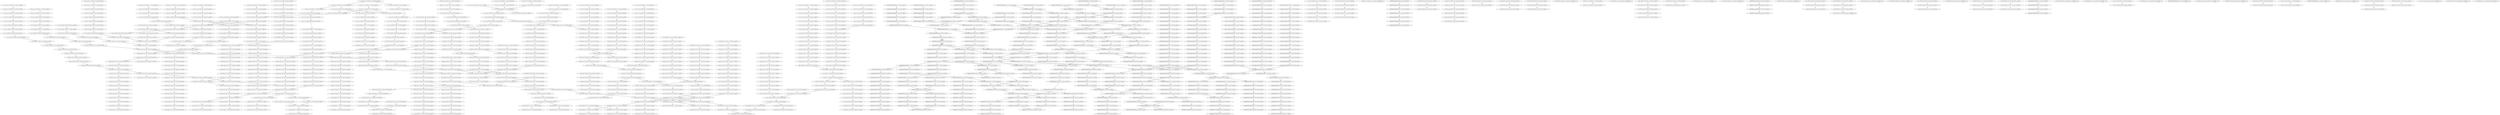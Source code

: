 digraph G {
    "11111101001111001101_9-29_COV:14_LEN:20" -> "11111010011110011011_11-30_COV:511_LEN:20";
    "11111001100111101100_27-46_COV:14_LEN:20" -> "11110011001111011000_28-47_COV:16_LEN:20";
    "00000000000000000010_21-41_COV:15_LEN:20" -> "00000000000000000100_22-42_COV:19_LEN:20";
    "00100000000000000000_6-26_COV:16_LEN:20" -> "01000000000000000000_7-27_COV:16_LEN:20";
    "11111010100111101110_8-28_COV:26_LEN:20" -> "11110101001111011101_9-29_COV:28_LEN:20";
    "10110000010000000000_8-29_COV:14_LEN:20" -> "01100000100000000000_9-30_COV:14_LEN:20";
    "11011110110011100110_26-45_COV:50_LEN:20" -> "10111101100111001101_27-46_COV:47_LEN:20";
    "11111101000111001101_10-29_COV:19_LEN:20" -> "11111010001110011011_11-30_COV:23_LEN:20";
    "01101111001101110011_16-35_COV:152_LEN:20" -> "11011110011011100110_17-36_COV:153_LEN:20";
    "10101001111111011100_13-33_COV:18_LEN:20" -> "01010011111110111001_14-34_COV:18_LEN:20";
    "00000000000000000001_16-36_COV:18_LEN:20" -> "00000000000000000011_17-37_COV:17_LEN:20";
    "01110011011101110011_19-39_COV:16_LEN:20" -> "11100110111011100111_20-40_COV:15_LEN:20";
    "11111101001110011011_10-30_COV:19_LEN:20" -> "11111010011100110111_11-31_COV:20_LEN:20";
    "11001111001111110011_16-35_COV:193_LEN:20" -> "10011110011111100110_17-36_COV:201_LEN:20";
    "11101111110100111100_6-25_COV:20_LEN:20" -> "11011111101001111001_7-26_COV:21_LEN:20";
    "00100100000000000000_2-22_COV:16_LEN:20" -> "01001000000000000000_3-23_COV:18_LEN:20";
    "00000000000110000000_25-45_COV:30_LEN:20" -> "00000000001100000000_26-46_COV:28_LEN:20";
    "10101001111011011100_13-33_COV:18_LEN:20" -> "01010011110110111001_14-34_COV:17_LEN:20";
    "11101000111101110111_11-31_COV:42_LEN:20" -> "11010001111011101110_12-32_COV:38_LEN:20";
    "11101110011001111011_25-44_COV:298_LEN:20" -> "11011100110011110111_26-45_COV:513_LEN:20";
    "11101110011001111011_25-44_COV:298_LEN:20" -> "11011100110011110111_26-46_COV:37_LEN:20";
    "11101110011001111011_25-44_COV:298_LEN:20" -> "11011100110011110110_26-45_COV:15_LEN:20";
    "11111111010111100110_8-28_COV:16_LEN:20" -> "11111110101111001101_9-29_COV:16_LEN:20";
    "10111111111111100011_1-21_COV:27_LEN:20" -> "01111111111111000111_2-22_COV:32_LEN:20";
    "11111010101111001101_9-29_COV:16_LEN:20" -> "11110101011110011011_10-30_COV:15_LEN:20";
    "00010100000000000000_14-33_COV:62_LEN:20" -> "00101000000000000000_15-34_COV:63_LEN:20";
    "00000000000000000000_4-23_COV:250_LEN:20" -> "00000000000000000000_5-24_COV:248_LEN:20";
    "00000000000000000000_4-23_COV:250_LEN:20" -> "00000000000000000000_5-25_COV:15_LEN:20";
    "11110111011100110011_20-39_COV:284_LEN:20" -> "11101110111001100111_21-41_COV:32_LEN:20";
    "11110111011100110011_20-39_COV:284_LEN:20" -> "11101110111001100111_21-40_COV:260_LEN:20";
    "00100000000000000000_6-26_COV:19_LEN:20" -> "01000000000000000000_7-27_COV:17_LEN:20";
    "00111111111101010111_2-22_COV:15_LEN:20" -> "00111111111101010111_2-22_COV:15_LEN:20";
    "11111010101111001101_9-29_COV:30_LEN:20" -> "11110101011110011011_10-30_COV:32_LEN:20";
    "10001111001101110011_15-35_COV:16_LEN:20" -> "00011110011011100110_16-36_COV:17_LEN:20";
    "10110111100110111001_15-34_COV:151_LEN:20" -> "01101111001101110011_16-35_COV:152_LEN:20";
    "10111100110111001100_18-37_COV:198_LEN:20" -> "01111001101110011001_19-38_COV:462_LEN:20";
    "10111100110111001100_18-37_COV:198_LEN:20" -> "01111001101110011001_19-39_COV:16_LEN:20";
    "11111111111010100111_2-22_COV:14_LEN:20" -> "11111111110101001111_3-23_COV:18_LEN:20";
    "10111001001111111010_27-47_COV:19_LEN:20" -> "01110010011111110101_28-48_COV:19_LEN:20";
    "11111111010101111001_6-26_COV:14_LEN:20" -> "11111110101011110011_7-27_COV:18_LEN:20";
    "00000000000000000000_15-35_COV:44_LEN:20" -> "00000000000000000001_16-36_COV:28_LEN:20";
    "00000000000000000000_15-35_COV:44_LEN:20" -> "00000000000000000000_16-36_COV:16_LEN:20";
    "00000000000000000001_16-36_COV:18_LEN:20" -> "00000000000000000011_17-37_COV:18_LEN:20";
    "00000000000000000000_14-33_COV:769_LEN:20" -> "00000000000000000000_15-34_COV:776_LEN:20";
    "11111111111110100111_3-22_COV:391_LEN:20" -> "11111111111101001111_4-24_COV:17_LEN:20";
    "11111111111110100111_3-22_COV:391_LEN:20" -> "11111111111101001110_4-24_COV:14_LEN:20";
    "11111111111110100111_3-22_COV:391_LEN:20" -> "11111111111101001111_4-23_COV:386_LEN:20";
    "10011100110111011100_17-37_COV:16_LEN:20" -> "00111001101110111001_18-38_COV:17_LEN:20";
    "11111110001111001101_9-29_COV:30_LEN:20" -> "11111100011110011011_10-30_COV:31_LEN:20";
    "11111111111010011110_5-24_COV:423_LEN:20" -> "11111111110100111100_6-25_COV:418_LEN:20";
    "11010100111101110111_12-31_COV:245_LEN:20" -> "10101001111011101110_13-32_COV:256_LEN:20";
    "00100010000000000000_2-21_COV:476_LEN:20" -> "01000100000000000000_3-22_COV:483_LEN:20";
    "01000101100000100000_3-24_COV:14_LEN:20" -> "10001011000001000000_4-25_COV:15_LEN:20";
    "11011100111100111111_12-31_COV:181_LEN:20" -> "10111001111001111110_13-32_COV:189_LEN:20";
    "11001101111011001111_22-41_COV:31_LEN:20" -> "10011011110110011110_23-42_COV:30_LEN:20";
    "11111111111010011110_4-24_COV:28_LEN:20" -> "11111111110100111100_5-25_COV:27_LEN:20";
    "00000000000000000000_10-30_COV:48_LEN:20" -> "00000000000000000000_11-31_COV:46_LEN:20";
    "10000000000000000000_8-28_COV:17_LEN:20" -> "00000000000000000000_9-29_COV:23_LEN:20";
    "01111111111101100111_2-22_COV:15_LEN:20" -> "11111111111011001111_3-23_COV:15_LEN:20";
    "00010001000000000010_1-20_COV:161_LEN:20" -> "00100010000000000100_2-21_COV:159_LEN:20";
    "01111110100111100110_9-28_COV:18_LEN:20" -> "11111101001111001101_10-29_COV:498_LEN:20";
    "11111111111101010011_1-21_COV:15_LEN:20" -> "11111111111010100111_2-22_COV:17_LEN:20";
    "00000000000001100100_22-42_COV:19_LEN:20" -> "00000000000011001000_23-43_COV:19_LEN:20";
    "00000000000000000000_19-39_COV:16_LEN:20" -> "00000000000000000000_20-40_COV:18_LEN:20";
    "00111111111101010111_2-22_COV:23_LEN:20" -> "01111111111010101111_3-23_COV:23_LEN:20";
    "00000000000000000000_10-30_COV:19_LEN:20" -> "00000000000000000000_11-31_COV:19_LEN:20";
    "11111110101101111001_7-26_COV:115_LEN:20" -> "11111101011011110011_8-27_COV:117_LEN:20";
    "11011111101001111001_7-26_COV:21_LEN:20" -> "10111111010011110011_8-27_COV:20_LEN:20";
    "11100110111011100111_21-40_COV:305_LEN:20" -> "11001101110111001111_22-41_COV:315_LEN:20";
    "00000000000000000000_5-24_COV:248_LEN:20" -> "00000000000000000000_6-25_COV:268_LEN:20";
    "11110010111011100111_20-40_COV:21_LEN:20" -> "11100101110111001111_21-41_COV:21_LEN:20";
    "00000000000000000000_9-29_COV:14_LEN:20" -> "00000000000000000000_10-30_COV:14_LEN:20";
    "11110101101111001101_10-29_COV:118_LEN:20" -> "11101011011110011011_11-30_COV:126_LEN:20";
    "00000000000000000000_10-30_COV:23_LEN:20" -> "00000000000000000000_11-31_COV:21_LEN:20";
    "00000000000110010000_25-44_COV:419_LEN:20" -> "00000000001100100000_26-46_COV:14_LEN:20";
    "00000000000110010000_25-44_COV:419_LEN:20" -> "00000000001100100000_26-45_COV:416_LEN:20";
    "00110111101100111001_24-43_COV:50_LEN:20" -> "01101111011001110011_25-44_COV:49_LEN:20";
    "11111111110101001111_3-23_COV:23_LEN:20" -> "11111111101010011110_4-24_COV:24_LEN:20";
    "11111111110100111100_5-25_COV:27_LEN:20" -> "11111111101001111001_6-26_COV:26_LEN:20";
    "11110011001100110011_20-39_COV:14_LEN:20" -> "11100110011001100111_21-40_COV:15_LEN:20";
    "00001000000000000000_15-34_COV:179_LEN:20" -> "00010000000000000000_16-35_COV:178_LEN:20";
    "00110111011100111111_24-44_COV:19_LEN:20" -> "01101110111001111110_25-45_COV:20_LEN:20";
    "11111111101001111011_7-27_COV:18_LEN:20" -> "11111111010011110110_8-28_COV:18_LEN:20";
    "10000000000000000011_19-38_COV:72_LEN:20" -> "00000000000000000110_20-39_COV:76_LEN:20";
    "00000000000000011001_20-40_COV:19_LEN:20" -> "00000000000000110010_21-41_COV:19_LEN:20";
    "00000000000000000001_17-37_COV:18_LEN:20" -> "00000000000000000010_18-38_COV:19_LEN:20";
    "01001000000000000000_3-23_COV:18_LEN:20" -> "10010000000000000000_4-24_COV:16_LEN:20";
    "11011100110011111110_26-45_COV:234_LEN:20" -> "10111001100111111101_27-46_COV:230_LEN:20";
    "11001111110010011110_22-42_COV:16_LEN:20" -> "10011111100100111101_23-43_COV:15_LEN:20";
    "00000010000000000000_11-30_COV:200_LEN:20" -> "00000100000000000000_12-31_COV:203_LEN:20";
    "11010110111100110111_12-31_COV:131_LEN:20" -> "10101101111001101110_13-32_COV:140_LEN:20";
    "11111110100111101101_9-29_COV:18_LEN:20" -> "11111101001111011011_10-30_COV:20_LEN:20";
    "11111111010100111101_5-25_COV:15_LEN:20" -> "11111110101001111011_6-26_COV:15_LEN:20";
    "01011011110011011100_14-33_COV:156_LEN:20" -> "10110111100110111001_15-34_COV:151_LEN:20";
    "11111111010011110110_8-28_COV:18_LEN:20" -> "11111110100111101101_9-29_COV:18_LEN:20";
    "01000000000010000000_7-26_COV:170_LEN:20" -> "10000000000100000000_8-27_COV:173_LEN:20";
    "10011110110111001100_17-37_COV:22_LEN:20" -> "00111101101110011001_18-38_COV:27_LEN:20";
    "00010010000000000000_1-21_COV:15_LEN:20" -> "00100100000000000000_2-22_COV:16_LEN:20";
    "11111111010011110011_8-27_COV:479_LEN:20" -> "11111110100111100110_9-28_COV:487_LEN:20";
    "00110111011100111111_24-44_COV:14_LEN:20" -> "01101110111001111110_25-45_COV:14_LEN:20";
    "11011110110011110110_26-45_COV:30_LEN:20" -> "10111101100111101101_27-46_COV:32_LEN:20";
    "10111001100111101110_27-46_COV:21_LEN:20" -> "01110011001111011101_28-47_COV:14_LEN:20";
    "00000000000000000000_15-34_COV:776_LEN:20" -> "00000000000000000001_16-36_COV:21_LEN:20";
    "00000000000000000000_15-34_COV:776_LEN:20" -> "00000000000000000000_16-35_COV:750_LEN:20";
    "00000000000000000000_9-29_COV:21_LEN:20" -> "00000000000000000000_10-30_COV:21_LEN:20";
    "10111111111111010011_1-21_COV:31_LEN:20" -> "01111111111110100111_2-22_COV:34_LEN:20";
    "00000000000000000000_7-27_COV:15_LEN:20" -> "00000000000000000000_8-28_COV:17_LEN:20";
    "11111110100111100110_8-28_COV:19_LEN:20" -> "11111101001111001101_9-29_COV:20_LEN:20";
    "00000000001001000000_26-46_COV:44_LEN:20" -> "00000000010010000000_27-47_COV:46_LEN:20";
    "10100111100110111011_15-35_COV:23_LEN:20" -> "01001111001101110110_16-36_COV:24_LEN:20";
    "11011101110011111110_26-45_COV:302_LEN:20" -> "10111011100111111101_27-46_COV:307_LEN:20";
    "10000000000000000000_8-28_COV:16_LEN:20" -> "00000000000000000000_9-29_COV:29_LEN:20";
    "11111010001111011101_9-29_COV:35_LEN:20" -> "11110100011110111011_10-30_COV:40_LEN:20";
    "11110011011101100111_20-40_COV:16_LEN:20" -> "11100110111011001111_21-41_COV:14_LEN:20";
    "00000000000000000000_11-31_COV:46_LEN:20" -> "00000000000000000000_12-32_COV:47_LEN:20";
    "00000000000000000000_9-29_COV:14_LEN:20" -> "00000000000000000000_10-30_COV:14_LEN:20";
    "01000100000000001000_3-22_COV:166_LEN:20" -> "10001000000000010000_4-23_COV:164_LEN:20";
    "01001111001101111011_16-35_COV:90_LEN:20" -> "10011110011011110110_17-36_COV:86_LEN:20";
    "01001111001101110010_16-36_COV:15_LEN:20" -> "10011110011011100100_17-37_COV:15_LEN:20";
    "01100000100000000000_9-30_COV:14_LEN:20" -> "11000001000000000000_11-31_COV:15_LEN:20";
    "11001101110111001111_22-42_COV:20_LEN:20" -> "10011011101110011111_23-43_COV:20_LEN:20";
    "00000000000000000000_22-41_COV:250_LEN:20" -> "00000000000000000000_23-42_COV:249_LEN:20";
    "10111111111110101001_1-20_COV:70_LEN:20" -> "01111111111101010011_2-21_COV:80_LEN:20";
    "10001000000000000000_4-24_COV:17_LEN:20" -> "00010000000000000000_5-25_COV:17_LEN:20";
    "11111111111010001111_3-23_COV:36_LEN:20" -> "11111111110100011110_4-24_COV:40_LEN:20";
    "01101110111001111110_25-45_COV:20_LEN:20" -> "11011101110011111101_26-46_COV:20_LEN:20";
    "10011110011011100110_17-36_COV:252_LEN:20" -> "00111100110111001100_18-37_COV:266_LEN:20";
    "00000000000000010000_22-42_COV:50_LEN:20" -> "00000000000000100000_23-43_COV:50_LEN:20";
    "11111110101011110011_7-27_COV:18_LEN:20" -> "11111101010111100110_8-28_COV:17_LEN:20";
    "10001000000000000000_4-24_COV:32_LEN:20" -> "00010000000000000000_5-25_COV:34_LEN:20";
    "00000000000011010000_25-44_COV:74_LEN:20" -> "00000000000110100000_26-45_COV:73_LEN:20";
    "11111111111110100011_3-22_COV:15_LEN:20" -> "11111111111101000111_4-23_COV:15_LEN:20";
    "00000100000000000000_2-22_COV:26_LEN:20" -> "00001000000000000000_3-23_COV:27_LEN:20";
    "00000000000000000000_1-21_COV:23_LEN:20" -> "00000000000000000000_2-22_COV:22_LEN:20";
    "00000000000000000000_11-31_COV:14_LEN:20" -> "00000000000000000000_13-33_COV:24_LEN:20";
    "00000000000000000000_11-31_COV:14_LEN:20" -> "00000000000000000000_13-32_COV:784_LEN:20";
    "11111110101001111011_6-26_COV:15_LEN:20" -> "11111101010011110111_7-27_COV:19_LEN:20";
    "00000010000000010000_1-21_COV:15_LEN:20" -> "00000100000000100000_2-22_COV:14_LEN:20";
    "11110011011101110011_20-39_COV:302_LEN:20" -> "11100110111011100111_21-40_COV:305_LEN:20";
    "11110011011101110011_20-39_COV:302_LEN:20" -> "11100110111011100111_21-41_COV:17_LEN:20";
    "01101111011011100110_16-36_COV:17_LEN:20" -> "11011110110111001100_17-37_COV:17_LEN:20";
    "00000000000000000000_17-37_COV:15_LEN:20" -> "00000000000000000000_18-38_COV:16_LEN:20";
    "11111111110100111100_6-25_COV:418_LEN:20" -> "11111111101001111001_7-27_COV:21_LEN:20";
    "11111111110100111100_6-25_COV:418_LEN:20" -> "11111111101001111001_7-26_COV:456_LEN:20";
    "10111001100111111101_27-46_COV:230_LEN:20" -> "01110011001111111010_28-47_COV:238_LEN:20";
    "00010000000000000000_1-21_COV:22_LEN:20" -> "00100000000000000000_2-22_COV:22_LEN:20";
    "00010000000000000000_5-25_COV:15_LEN:20" -> "00100000000000000000_6-26_COV:16_LEN:20";
    "10111111001100111101_24-43_COV:27_LEN:20" -> "01111110011001111011_25-44_COV:246_LEN:20";
    "11111111110100111100_5-25_COV:27_LEN:20" -> "11111111101001111001_7-27_COV:21_LEN:20";
    "11111111110100111100_5-25_COV:27_LEN:20" -> "11111111101001111001_7-26_COV:456_LEN:20";
    "00000000000000000000_17-37_COV:15_LEN:20" -> "00000000000000000000_18-38_COV:15_LEN:20";
    "01111111111101010011_2-21_COV:80_LEN:20" -> "11111111111010100111_3-22_COV:281_LEN:20";
    "11110010111001100111_20-40_COV:14_LEN:20" -> "11100101110011001111_21-41_COV:15_LEN:20";
    "11010001111011101110_12-32_COV:38_LEN:20" -> "10100011110111011100_13-33_COV:37_LEN:20";
    "11110011011110110011_20-39_COV:83_LEN:20" -> "11100110111101100111_21-40_COV:81_LEN:20";
    "10101101111011011100_13-33_COV:16_LEN:20" -> "01011011110110111001_14-34_COV:16_LEN:20";
    "00000000000000000000_8-28_COV:17_LEN:20" -> "00000000000000000000_9-29_COV:43_LEN:20";
    "01000000000000000001_18-37_COV:235_LEN:20" -> "10000000000000000011_19-38_COV:72_LEN:20";
    "01000000000000000001_18-37_COV:235_LEN:20" -> "10000000000000000010_19-38_COV:159_LEN:20";
    "11111110100111001101_9-29_COV:20_LEN:20" -> "11111101001110011011_10-30_COV:23_LEN:20";
    "11100111111001001111_21-41_COV:14_LEN:20" -> "11001111110010011110_22-42_COV:16_LEN:20";
    "11110111001100111101_24-43_COV:32_LEN:20" -> "11101110011001111011_25-44_COV:298_LEN:20";
    "11101001111001101110_13-32_COV:570_LEN:20" -> "11010011110011011101_14-33_COV:331_LEN:20";
    "11101001111001101110_13-32_COV:570_LEN:20" -> "11010011110011011101_14-34_COV:21_LEN:20";
    "11101001111001101110_13-32_COV:570_LEN:20" -> "11010011110011011100_14-33_COV:263_LEN:20";
    "00000000000000100100_22-42_COV:35_LEN:20" -> "00000000000001001000_23-43_COV:36_LEN:20";
    "00000000000000000000_23-42_COV:249_LEN:20" -> "00000000000000000000_24-43_COV:243_LEN:20";
    "11111010001110011011_11-30_COV:23_LEN:20" -> "11110100011100110111_12-31_COV:23_LEN:20";
    "11111111111110100011_1-21_COV:26_LEN:20" -> "11111111111101000111_2-22_COV:30_LEN:20";
    "00000000000000000000_12-32_COV:47_LEN:20" -> "00000000000000000000_13-33_COV:44_LEN:20";
    "11101111110011001111_21-41_COV:17_LEN:20" -> "11011111100110011110_22-42_COV:18_LEN:20";
    "00000000000000000000_15-35_COV:18_LEN:20" -> "00000000000000000000_16-36_COV:14_LEN:20";
    "10111001100111011111_27-47_COV:33_LEN:20" -> "01110011001110111111_28-48_COV:30_LEN:20";
    "00111001101110111001_18-38_COV:23_LEN:20" -> "01110011011101110011_19-39_COV:23_LEN:20";
    "11111111101001111001_5-26_COV:23_LEN:20" -> "11111111010011110011_6-27_COV:23_LEN:20";
    "10111101101110011001_18-38_COV:19_LEN:20" -> "01111011011100110011_19-39_COV:33_LEN:20";
    "11111111111000111100_5-25_COV:28_LEN:20" -> "11111111110001111001_6-26_COV:24_LEN:20";
    "00100000000000000000_16-36_COV:18_LEN:20" -> "01000000000000000001_18-37_COV:235_LEN:20";
    "11111111111101010011_2-21_COV:199_LEN:20" -> "11111111111010100111_3-22_COV:281_LEN:20";
    "11111110101011110011_7-27_COV:26_LEN:20" -> "11111101010111100110_8-28_COV:29_LEN:20";
    "11100110111001100111_20-40_COV:22_LEN:20" -> "11001101110011001111_21-41_COV:22_LEN:20";
    "00010000000000100000_5-24_COV:163_LEN:20" -> "00100000000001000000_6-25_COV:168_LEN:20";
    "00010000000000000000_5-25_COV:23_LEN:20" -> "00100000000000000000_6-26_COV:22_LEN:20";
    "00000000000000011010_22-41_COV:67_LEN:20" -> "00000000000000110100_23-42_COV:69_LEN:20";
    "01111111111110100111_2-22_COV:21_LEN:20" -> "11111111111101001111_4-24_COV:17_LEN:20";
    "01111111111110100111_2-22_COV:21_LEN:20" -> "11111111111101001110_4-24_COV:14_LEN:20";
    "01111111111110100111_2-22_COV:21_LEN:20" -> "11111111111101001111_4-23_COV:386_LEN:20";
    "10111001100111100111_27-46_COV:14_LEN:20" -> "10111001100111100111_27-46_COV:14_LEN:20";
    "01110111001100111011_24-44_COV:29_LEN:20" -> "11101110011001110111_25-45_COV:30_LEN:20";
    "00000000000000000100_22-42_COV:19_LEN:20" -> "00000000000000001000_23-43_COV:21_LEN:20";
    "10111111111111010011_1-21_COV:15_LEN:20" -> "01111111111110100111_2-22_COV:15_LEN:20";
    "11111010011110011011_9-30_COV:28_LEN:20" -> "11110100111100110111_11-31_COV:39_LEN:20";
    "00000000000000011001_21-40_COV:420_LEN:20" -> "00000000000000110010_22-42_COV:15_LEN:20";
    "00000000000000011001_21-40_COV:420_LEN:20" -> "00000000000000110010_22-41_COV:417_LEN:20";
    "00000000000000000000_10-30_COV:41_LEN:20" -> "00000000000000000000_11-31_COV:43_LEN:20";
    "11111111010100111101_5-25_COV:20_LEN:20" -> "11111110101001111011_6-26_COV:20_LEN:20";
    "11111111101001110011_7-27_COV:18_LEN:20" -> "11111111010011100110_8-28_COV:21_LEN:20";
    "00100100000000000000_2-22_COV:16_LEN:20" -> "01001000000000000000_3-23_COV:17_LEN:20";
    "01111111111110100111_2-22_COV:24_LEN:20" -> "11111111111101001111_3-23_COV:24_LEN:20";
    "10111111111101110011_1-21_COV:21_LEN:20" -> "01111111111011100111_2-22_COV:24_LEN:20";
    "11111010011110010111_11-31_COV:19_LEN:20" -> "11110100111100101110_12-32_COV:18_LEN:20";
    "00000000000001001000_23-43_COV:18_LEN:20" -> "00000000000010010000_24-44_COV:19_LEN:20";
    "00000000011000000000_27-47_COV:28_LEN:20" -> "00000000110000000000_28-48_COV:30_LEN:20";
    "11111111110100111001_6-26_COV:29_LEN:20" -> "11111111101001110011_7-27_COV:31_LEN:20";
    "01111111110100111100_5-25_COV:17_LEN:20" -> "11111111101001111001_7-27_COV:21_LEN:20";
    "01111111110100111100_5-25_COV:17_LEN:20" -> "11111111101001111001_7-26_COV:456_LEN:20";
    "00000000000010010000_25-44_COV:349_LEN:20" -> "00000000000100100000_26-45_COV:357_LEN:20";
    "11111111110100111001_6-26_COV:16_LEN:20" -> "11111111101001110011_7-27_COV:18_LEN:20";
    "11101001110011011101_13-33_COV:18_LEN:20" -> "11010011100110111011_14-34_COV:22_LEN:20";
    "10111001100111111101_26-46_COV:14_LEN:20" -> "01110011001111111010_28-47_COV:238_LEN:20";
    "01001111001011101110_16-36_COV:19_LEN:20" -> "10011110010111011100_17-37_COV:18_LEN:20";
    "11011110110111001100_17-37_COV:17_LEN:20" -> "10111101101110011001_18-38_COV:19_LEN:20";
    "00000000000110010000_25-45_COV:15_LEN:20" -> "00000000001100100000_26-46_COV:16_LEN:20";
    "01110011011101110011_19-39_COV:23_LEN:20" -> "11100110111011100111_20-40_COV:20_LEN:20";
    "00111111001100111011_24-44_COV:20_LEN:20" -> "01111110011001110110_25-45_COV:22_LEN:20";
    "00010000000010000000_5-24_COV:184_LEN:20" -> "00100000000100000000_6-25_COV:182_LEN:20";
    "01111111111011100111_2-22_COV:24_LEN:20" -> "11111111110111001111_3-23_COV:23_LEN:20";
    "01111011001111011010_28-47_COV:35_LEN:20" -> "11110110011110110101_29-48_COV:35_LEN:20";
    "00000000000000000000_15-35_COV:43_LEN:20" -> "00000000000000000000_16-36_COV:34_LEN:20";
    "10000000010000000000_8-27_COV:191_LEN:20" -> "00000000100000000000_9-28_COV:198_LEN:20";
    "01111001101110110011_19-39_COV:27_LEN:20" -> "11110011011101100111_20-40_COV:28_LEN:20";
    "10101111001101110011_15-35_COV:22_LEN:20" -> "01011110011011100110_16-36_COV:20_LEN:20";
    "10111011100111111010_27-47_COV:14_LEN:20" -> "01110111001111110101_28-48_COV:14_LEN:20";
    "10110111101101110011_15-35_COV:16_LEN:20" -> "01101111011011100110_16-36_COV:17_LEN:20";
    "00000000000000000000_24-43_COV:243_LEN:20" -> "00000000000000000000_25-44_COV:263_LEN:20";
    "11111111010011100110_8-28_COV:32_LEN:20" -> "11111110100111001101_9-29_COV:33_LEN:20";
    "10111011100110011101_23-43_COV:31_LEN:20" -> "01110111001100111011_24-44_COV:29_LEN:20";
    "00000000000011001000_23-43_COV:19_LEN:20" -> "00000000000110010000_25-44_COV:419_LEN:20";
    "00000000000011001000_23-43_COV:19_LEN:20" -> "00000000000110010000_25-45_COV:15_LEN:20";
    "00000000000000000000_18-38_COV:15_LEN:20" -> "00000000000000000000_19-39_COV:15_LEN:20";
    "10111111011111101001_1-20_COV:18_LEN:20" -> "01111110111111010011_2-21_COV:20_LEN:20";
    "01000000001000000000_7-26_COV:186_LEN:20" -> "10000000010000000000_8-27_COV:191_LEN:20";
    "11111110100111100110_7-28_COV:25_LEN:20" -> "11111101001111001101_8-29_COV:27_LEN:20";
    "01011000001000000000_7-28_COV:14_LEN:20" -> "10110000010000000000_8-29_COV:14_LEN:20";
    "00000000000000000000_11-31_COV:19_LEN:20" -> "00000000000000000000_12-32_COV:18_LEN:20";
    "11111111010011100110_8-28_COV:18_LEN:20" -> "11111110100111001101_9-29_COV:19_LEN:20";
    "11111101010011111110_8-28_COV:14_LEN:20" -> "11111101010011111110_8-28_COV:14_LEN:20";
    "00111001101110011001_18-38_COV:14_LEN:20" -> "01110011011100110011_19-39_COV:23_LEN:20";
    "00100010000000000000_2-22_COV:17_LEN:20" -> "01000100000000000000_3-23_COV:17_LEN:20";
    "11001011101110011111_22-42_COV:19_LEN:20" -> "10010111011100111111_23-43_COV:15_LEN:20";
    "00010000000000000000_5-25_COV:15_LEN:20" -> "00100000000000000000_6-26_COV:15_LEN:20";
    "11011101110011111101_26-46_COV:16_LEN:20" -> "10111011100111111010_27-47_COV:15_LEN:20";
    "00000000000000000000_2-21_COV:247_LEN:20" -> "00000000000000000000_3-22_COV:252_LEN:20";
    "11111111101001111001_6-26_COV:41_LEN:20" -> "11111111010011110011_8-27_COV:479_LEN:20";
    "11111111101001111001_6-26_COV:41_LEN:20" -> "11111111010011110010_8-28_COV:18_LEN:20";
    "00000000000000000000_11-31_COV:14_LEN:20" -> "00000000000000000000_12-32_COV:15_LEN:20";
    "11111110100111100110_8-28_COV:35_LEN:20" -> "11111101001111001101_9-29_COV:34_LEN:20";
    "11111101110011110011_8-27_COV:180_LEN:20" -> "11111011100111100111_9-28_COV:181_LEN:20";
    "11111100110011110110_26-45_COV:249_LEN:20" -> "11111001100111101100_27-46_COV:14_LEN:20";
    "11111100110011110110_26-45_COV:249_LEN:20" -> "11111001100111101101_27-46_COV:234_LEN:20";
    "01111111111101110011_2-21_COV:139_LEN:20" -> "11111111111011100111_3-22_COV:155_LEN:20";
    "01111001111100110011_19-39_COV:19_LEN:20" -> "11110011111001100111_20-40_COV:17_LEN:20";
    "11111111011100111100_6-25_COV:142_LEN:20" -> "11111110111001111001_7-26_COV:164_LEN:20";
    "10111111010011110011_8-27_COV:20_LEN:20" -> "01111110100111100110_9-28_COV:18_LEN:20";
    "00000000000000000000_19-39_COV:14_LEN:20" -> "00000000000000000001_20-40_COV:15_LEN:20";
    "00000100000000000000_12-31_COV:203_LEN:20" -> "00001000000000000000_13-32_COV:199_LEN:20";
    "11011111010011110011_8-27_COV:14_LEN:20" -> "10111110100111100110_9-28_COV:14_LEN:20";
    "00000000000000100100_22-42_COV:17_LEN:20" -> "00000000000001001000_23-43_COV:18_LEN:20";
    "11111111011100111100_5-25_COV:23_LEN:20" -> "11111110111001111001_6-26_COV:23_LEN:20";
    "10111001100111101111_26-46_COV:15_LEN:20" -> "01110011001111011111_28-47_COV:281_LEN:20";
    "10111001100111101111_26-46_COV:15_LEN:20" -> "01110011001111011110_28-47_COV:215_LEN:20";
    "10101101111001101110_12-32_COV:16_LEN:20" -> "01011011110011011100_14-33_COV:156_LEN:20";
    "00000000000000000000_9-29_COV:43_LEN:20" -> "00000000000000000000_10-30_COV:41_LEN:20";
    "11110011111001100111_20-40_COV:17_LEN:20" -> "11100111110011001111_21-41_COV:17_LEN:20";
    "00000000000000000000_26-46_COV:16_LEN:20" -> "00000000000000000000_27-47_COV:16_LEN:20";
    "00000000000000000000_9-29_COV:18_LEN:20" -> "00000000000000000000_10-30_COV:19_LEN:20";
    "00101000000000000000_15-34_COV:63_LEN:20" -> "01010000000000000000_16-35_COV:62_LEN:20";
    "00000000000000010000_24-44_COV:21_LEN:20" -> "00000000000000100000_25-45_COV:24_LEN:20";
    "00000000000000000000_13-33_COV:24_LEN:20" -> "00000000000000000000_14-34_COV:22_LEN:20";
    "10110111001100111101_23-43_COV:22_LEN:20" -> "01101110011001111011_24-44_COV:22_LEN:20";
    "00000000000000000010_18-38_COV:36_LEN:20" -> "00000000000000000100_19-39_COV:37_LEN:20";
    "11111101011011110011_8-27_COV:117_LEN:20" -> "11111010110111100110_9-28_COV:115_LEN:20";
    "11011101100111111101_26-46_COV:22_LEN:20" -> "10111011001111111010_27-47_COV:24_LEN:20";
    "11111111111010001110_5-24_COV:16_LEN:20" -> "11111111110100011100_6-25_COV:16_LEN:20";
    "11111110111001100111_20-40_COV:19_LEN:20" -> "11111101110011001111_21-41_COV:20_LEN:20";
    "11101010111100110111_11-31_COV:36_LEN:20" -> "11010101111001101110_12-32_COV:38_LEN:20";
    "00111101111110011001_18-38_COV:17_LEN:20" -> "01111011111100110011_19-39_COV:17_LEN:20";
    "01000000000000000000_7-27_COV:25_LEN:20" -> "10000000000000000000_8-28_COV:26_LEN:20";
    "10111001111001111110_13-32_COV:189_LEN:20" -> "01110011110011111100_14-33_COV:202_LEN:20";
    "10111001100111111010_27-47_COV:16_LEN:20" -> "01110011001111110101_28-48_COV:17_LEN:20";
    "00000000000000000110_19-38_COV:455_LEN:20" -> "00000000000000001100_20-39_COV:456_LEN:20";
    "11010100111100110111_12-31_COV:101_LEN:20" -> "10101001111001101110_13-32_COV:24_LEN:20";
    "11010100111100110111_12-31_COV:101_LEN:20" -> "10101001111001101111_13-32_COV:86_LEN:20";
    "11010110111100110111_11-31_COV:15_LEN:20" -> "10101101111001101110_12-32_COV:16_LEN:20";
    "00100010000000000100_2-21_COV:159_LEN:20" -> "01000100000000001000_3-22_COV:166_LEN:20";
    "11111010110111100110_9-28_COV:115_LEN:20" -> "11110101101111001101_10-29_COV:118_LEN:20";
    "11100110111001001111_21-41_COV:21_LEN:20" -> "11001101110010011111_22-42_COV:14_LEN:20";
    "11111110110011110011_7-27_COV:19_LEN:20" -> "11111101100111100111_8-28_COV:17_LEN:20";
    "00000000000000000000_25-45_COV:16_LEN:20" -> "00000000000000000000_26-46_COV:16_LEN:20";
    "11100110111011100111_20-40_COV:15_LEN:20" -> "11001101110111001111_21-41_COV:15_LEN:20";
    "10000101000000000000_12-31_COV:57_LEN:20" -> "00001010000000000000_13-32_COV:63_LEN:20";
    "11000111100110111011_14-34_COV:22_LEN:20" -> "10001111001101110111_15-35_COV:20_LEN:20";
    "00111100101110111001_18-38_COV:21_LEN:20" -> "01111001011101110011_19-39_COV:22_LEN:20";
    "11111111111110100111_3-23_COV:18_LEN:20" -> "11111111111101001110_4-24_COV:15_LEN:20";
    "00000000000000000011_17-37_COV:18_LEN:20" -> "00000000000000000110_18-38_COV:18_LEN:20";
    "11100110111011001111_21-41_COV:30_LEN:20" -> "11001101110110011111_22-42_COV:22_LEN:20";
    "01000111101110111001_14-34_COV:37_LEN:20" -> "10001111011101110011_15-35_COV:36_LEN:20";
    "10011111100100111101_23-43_COV:15_LEN:20" -> "00111111001001111011_24-44_COV:15_LEN:20";
    "00000000001100100000_26-46_COV:18_LEN:20" -> "00000000011001000000_27-47_COV:20_LEN:20";
    "00000000000000000010_18-38_COV:19_LEN:20" -> "00000000000000000100_19-39_COV:20_LEN:20";
    "11111111111010011110_5-25_COV:17_LEN:20" -> "11111111110100111101_6-26_COV:15_LEN:20";
    "11101010011111110111_11-31_COV:16_LEN:20" -> "11010100111111101110_12-32_COV:16_LEN:20";
    "00111100110111001001_18-38_COV:14_LEN:20" -> "01111001101110010011_19-39_COV:23_LEN:20";
    "11111111110101101111_4-23_COV:99_LEN:20" -> "11111111101011011110_5-24_COV:100_LEN:20";
    "11111111011001111001_6-26_COV:15_LEN:20" -> "11111110110011110011_7-27_COV:19_LEN:20";
    "11111111101010111100_5-25_COV:24_LEN:20" -> "11111111010101111001_6-26_COV:25_LEN:20";
    "11110100111100110111_12-31_COV:528_LEN:20" -> "11101001111001101110_13-32_COV:570_LEN:20";
    "10100111100110111101_15-34_COV:94_LEN:20" -> "01001111001101111011_16-35_COV:90_LEN:20";
    "00000100000000100000_2-22_COV:14_LEN:20" -> "00001000000001000000_3-23_COV:14_LEN:20";
    "11011100110011110111_26-45_COV:513_LEN:20" -> "10111001100111101110_27-46_COV:21_LEN:20";
    "11011100110011110111_26-45_COV:513_LEN:20" -> "10111001100111101111_27-46_COV:481_LEN:20";
    "11011111100110011110_22-42_COV:18_LEN:20" -> "10111111001100111101_24-43_COV:27_LEN:20";
    "11111111111101001111_3-23_COV:24_LEN:20" -> "11111111111010011110_4-24_COV:27_LEN:20";
    "01111111111111000111_2-22_COV:32_LEN:20" -> "11111111111110001111_3-23_COV:30_LEN:20";
    "00000000000001001000_23-43_COV:36_LEN:20" -> "00000000000010010000_24-44_COV:36_LEN:20";
    "10011110111011100110_17-36_COV:261_LEN:20" -> "00111101110111001100_18-37_COV:294_LEN:20";
    "11100110111011100111_21-41_COV:17_LEN:20" -> "11001101110111001111_22-42_COV:20_LEN:20";
    "11100111101111110011_15-35_COV:15_LEN:20" -> "11001111011111100110_16-36_COV:15_LEN:20";
    "00000000000000000110_20-39_COV:76_LEN:20" -> "00000000000000001101_21-40_COV:69_LEN:20";
    "10111111111110110011_1-21_COV:14_LEN:20" -> "01111111111101100111_2-22_COV:15_LEN:20";
    "10011011100110011111_23-42_COV:244_LEN:20" -> "00110111001100111111_24-43_COV:239_LEN:20";
    "00000000000000110000_22-42_COV:31_LEN:20" -> "00000000000001100000_23-43_COV:32_LEN:20";
    "11110100111100111110_12-32_COV:14_LEN:20" -> "11110100111100111110_12-32_COV:14_LEN:20";
    "11111111101110101001_1-20_COV:14_LEN:20" -> "11111111101110101001_1-20_COV:14_LEN:20";
    "00000000000010010000_24-44_COV:18_LEN:20" -> "00000000000100100000_25-45_COV:20_LEN:20";
    "00100000000000000000_6-26_COV:15_LEN:20" -> "01000000000000000000_7-27_COV:15_LEN:20";
    "01111001100110011001_19-38_COV:14_LEN:20" -> "11110011001100110011_20-39_COV:14_LEN:20";
    "00000000000000000001_17-36_COV:489_LEN:20" -> "00000000000000000010_18-38_COV:36_LEN:20";
    "00000000000000000001_17-36_COV:489_LEN:20" -> "00000000000000000011_18-37_COV:459_LEN:20";
    "01000000000000000000_7-27_COV:17_LEN:20" -> "10000000000000000000_8-28_COV:17_LEN:20";
    "11111111010011110011_6-27_COV:23_LEN:20" -> "11111110100111100110_7-28_COV:25_LEN:20";
    "00111111001001111011_24-44_COV:15_LEN:20" -> "01111110010011110110_25-45_COV:14_LEN:20";
    "01010111100110111001_14-34_COV:18_LEN:20" -> "10101111001101110011_15-35_COV:22_LEN:20";
    "11111111101001111001_6-26_COV:14_LEN:20" -> "11111111010011110011_7-27_COV:17_LEN:20";
    "11111111101001111001_7-27_COV:21_LEN:20" -> "11111111010011110010_8-28_COV:20_LEN:20";
    "10101101111001101110_13-32_COV:140_LEN:20" -> "01011011110011011100_14-33_COV:156_LEN:20";
    "11011101110011001111_22-41_COV:262_LEN:20" -> "10111011100110011110_23-42_COV:275_LEN:20";
    "01101110111001111110_25-45_COV:20_LEN:20" -> "11011101110011111101_26-46_COV:18_LEN:20";
    "00000000000000011000_21-41_COV:33_LEN:20" -> "00000000000000110000_22-42_COV:31_LEN:20";
    "11111110111001111001_6-26_COV:23_LEN:20" -> "11111101110011110011_8-27_COV:180_LEN:20";
    "10110000101000000000_8-28_COV:52_LEN:20" -> "01100001010000000000_9-29_COV:54_LEN:20";
    "10101011110011011100_13-33_COV:18_LEN:20" -> "01010111100110111001_14-34_COV:18_LEN:20";
    "00000000000000000000_9-29_COV:14_LEN:20" -> "00000000000000000000_10-30_COV:14_LEN:20";
    "00110111101100111101_24-43_COV:28_LEN:20" -> "01101111011001111011_25-44_COV:31_LEN:20";
    "00000000001100100000_25-45_COV:14_LEN:20" -> "00000000011001000000_26-46_COV:15_LEN:20";
    "10011111111110101101_1-20_COV:107_LEN:20" -> "00111111111101011011_2-21_COV:110_LEN:20";
    "11011100110011101111_26-46_COV:14_LEN:20" -> "11011100110011101111_26-46_COV:14_LEN:20";
    "10111111111111010011_1-21_COV:36_LEN:20" -> "01111111111110100111_2-22_COV:35_LEN:20";
    "11101010011110111011_11-30_COV:237_LEN:20" -> "11010100111101110111_12-31_COV:245_LEN:20";
    "00000000000000000000_18-37_COV:240_LEN:20" -> "00000000000000000000_19-38_COV:237_LEN:20";
    "10000000000100000000_8-27_COV:173_LEN:20" -> "00000000001000000000_9-28_COV:182_LEN:20";
    "00000000000000000000_13-33_COV:46_LEN:20" -> "00000000000000000000_14-34_COV:47_LEN:20";
    "00000000000011001000_24-44_COV:16_LEN:20" -> "00000000000110010000_25-45_COV:16_LEN:20";
    "11111010011100110111_11-31_COV:24_LEN:20" -> "11110100111001101110_12-32_COV:28_LEN:20";
    "11001111110011001111_22-41_COV:214_LEN:20" -> "10011111100110011110_23-42_COV:224_LEN:20";
    "00000000000000000100_19-39_COV:20_LEN:20" -> "00000000000000001001_20-40_COV:20_LEN:20";
    "11011101110011001110_22-42_COV:32_LEN:20" -> "10111011100110011101_23-43_COV:31_LEN:20";
    "11111010111100110111_11-31_COV:14_LEN:20" -> "11110101111001101110_12-32_COV:14_LEN:20";
    "10000000000000000000_4-24_COV:25_LEN:20" -> "00000000000000000000_5-25_COV:33_LEN:20";
    "00000000000110010000_25-45_COV:16_LEN:20" -> "00000000001100100000_26-46_COV:18_LEN:20";
    "00000000001001000000_26-46_COV:18_LEN:20" -> "00000000010010000000_27-47_COV:18_LEN:20";
    "00111001101110011001_18-38_COV:27_LEN:20" -> "01110011011100110011_19-39_COV:36_LEN:20";
    "11110011011001100111_20-40_COV:14_LEN:20" -> "11100110110011001111_21-41_COV:14_LEN:20";
    "10100111001101110111_15-35_COV:21_LEN:20" -> "01001110011011101110_16-36_COV:22_LEN:20";
    "11101101110011001111_21-41_COV:29_LEN:20" -> "11011011100110011110_22-42_COV:22_LEN:20";
    "11111110100011100110_9-28_COV:20_LEN:20" -> "11111101000111001101_10-29_COV:19_LEN:20";
    "01000100000000100000_3-22_COV:182_LEN:20" -> "10001000000001000000_4-23_COV:179_LEN:20";
    "00000000000000000001_16-36_COV:28_LEN:20" -> "00000000000000000011_17-37_COV:24_LEN:20";
    "00000000000001100100_23-43_COV:15_LEN:20" -> "00000000000011001000_24-44_COV:16_LEN:20";
    "01000000000000000000_7-27_COV:34_LEN:20" -> "10000000000000000000_8-28_COV:34_LEN:20";
    "00000010000000000000_13-32_COV:178_LEN:20" -> "00000100000000000000_14-33_COV:176_LEN:20";
    "01000000000000000000_7-27_COV:17_LEN:20" -> "10000000000000000000_8-28_COV:14_LEN:20";
    "11110011011101100111_20-40_COV:28_LEN:20" -> "11100110111011001111_21-41_COV:30_LEN:20";
    "01101110011001111110_25-45_COV:14_LEN:20" -> "11011100110011111101_26-46_COV:14_LEN:20";
    "00010001000000000000_1-20_COV:481_LEN:20" -> "00100010000000000000_2-21_COV:476_LEN:20";
    "00111111101110011001_18-38_COV:21_LEN:20" -> "01111111011100110011_19-39_COV:20_LEN:20";
    "11111111010011110010_8-28_COV:18_LEN:20" -> "11111110100111100101_9-29_COV:19_LEN:20";
    "11111111101110011110_4-24_COV:23_LEN:20" -> "11111111011100111100_5-25_COV:23_LEN:20";
    "00000000000000000000_14-34_COV:22_LEN:20" -> "00000000000000000000_15-35_COV:19_LEN:20";
    "00000000000000000000_9-28_COV:782_LEN:20" -> "00000000000000000000_10-29_COV:776_LEN:20";
    "10011100110111011100_17-37_COV:22_LEN:20" -> "00111001101110111001_18-38_COV:23_LEN:20";
    "00000000000000000000_13-32_COV:784_LEN:20" -> "00000000000000000000_14-33_COV:769_LEN:20";
    "00000000000000000000_13-32_COV:784_LEN:20" -> "00000000000000000000_14-34_COV:29_LEN:20";
    "00000000000000000000_23-43_COV:15_LEN:20" -> "00000000000000000000_25-44_COV:263_LEN:20";
    "00000000000000001101_21-40_COV:69_LEN:20" -> "00000000000000011010_22-41_COV:67_LEN:20";
    "01111001101110111001_19-39_COV:16_LEN:20" -> "11110011011101110011_20-40_COV:17_LEN:20";
    "11111101000111101110_8-28_COV:35_LEN:20" -> "11111010001111011101_9-29_COV:35_LEN:20";
    "10111101100111101101_27-46_COV:32_LEN:20" -> "01111011001111011010_28-47_COV:35_LEN:20";
    "11010101111001101110_12-32_COV:38_LEN:20" -> "10101011110011011100_13-33_COV:41_LEN:20";
    "01000000000000000000_7-26_COV:496_LEN:20" -> "10000000000000000000_8-27_COV:498_LEN:20";
    "00000000000001001000_24-43_COV:332_LEN:20" -> "00000000000010010000_25-44_COV:349_LEN:20";
    "00000000000000000000_27-46_COV:268_LEN:20" -> "00000000000000000000_28-47_COV:264_LEN:20";
    "11001111001111110011_15-35_COV:22_LEN:20" -> "10011110011111100110_16-36_COV:22_LEN:20";
    "11111111111101001110_4-24_COV:31_LEN:20" -> "11111111111010011100_5-25_COV:30_LEN:20";
    "00100000000000000000_17-36_COV:177_LEN:20" -> "01000000000000000001_18-37_COV:235_LEN:20";
    "00000000000000000000_19-39_COV:15_LEN:20" -> "00000000000000000000_20-40_COV:15_LEN:20";
    "10001111011101110011_15-35_COV:36_LEN:20" -> "00011110111011100110_16-36_COV:36_LEN:20";
    "11011101100111101111_26-46_COV:14_LEN:20" -> "11011101100111101111_26-46_COV:14_LEN:20";
    "01000000000000000000_7-27_COV:15_LEN:20" -> "10000000000000000000_8-28_COV:15_LEN:20";
    "10111111111010011110_4-24_COV:14_LEN:20" -> "01111111110100111100_5-25_COV:17_LEN:20";
    "11111111010011110010_8-28_COV:20_LEN:20" -> "11111110100111100101_9-29_COV:22_LEN:20";
    "11001101110111001111_22-41_COV:315_LEN:20" -> "10011011101110011111_23-42_COV:320_LEN:20";
    "00001000000000000000_14-34_COV:19_LEN:20" -> "00010000000000000000_15-35_COV:18_LEN:20";
    "11001111011111100110_16-36_COV:15_LEN:20" -> "10011110111111001100_17-37_COV:16_LEN:20";
    "00000000000010010000_24-44_COV:36_LEN:20" -> "00000000000100100000_25-45_COV:43_LEN:20";
    "01111001101110010011_19-39_COV:15_LEN:20" -> "01111001101110010011_19-39_COV:15_LEN:20";
    "10001110011011101110_17-36_COV:14_LEN:20" -> "00011100110111011100_18-37_COV:15_LEN:20";
    "11001101111011001110_22-41_COV:54_LEN:20" -> "10011011110110011100_23-42_COV:57_LEN:20";
    "10011110011111100110_16-36_COV:22_LEN:20" -> "00111100111111001100_18-37_COV:225_LEN:20";
    "00000000000000000000_10-30_COV:29_LEN:20" -> "00000000000000000000_11-31_COV:28_LEN:20";
    "00000000000000001001_20-40_COV:16_LEN:20" -> "00000000000000010010_21-41_COV:16_LEN:20";
    "10001000000000000000_4-24_COV:14_LEN:20" -> "00010000000000000000_5-25_COV:15_LEN:20";
    "00000000000000000000_14-34_COV:19_LEN:20" -> "00000000000000000000_15-35_COV:16_LEN:20";
    "11111111111101001111_3-23_COV:27_LEN:20" -> "11111111111010011110_4-24_COV:28_LEN:20";
    "00000000000110100000_26-45_COV:73_LEN:20" -> "00000000001101000000_27-46_COV:72_LEN:20";
    "11110110111001100111_20-40_COV:30_LEN:20" -> "11101101110011001111_21-41_COV:29_LEN:20";
    "00000000000000000000_13-33_COV:21_LEN:20" -> "00000000000000000000_14-34_COV:22_LEN:20";
    "11110111001111001111_10-29_COV:177_LEN:20" -> "11101110011110011111_11-30_COV:180_LEN:20";
    "00000000000100100000_26-45_COV:357_LEN:20" -> "00000000001001000000_27-46_COV:355_LEN:20";
    "01101111011001111011_25-44_COV:31_LEN:20" -> "11011110110011110110_26-45_COV:30_LEN:20";
    "10000000000000000000_8-28_COV:17_LEN:20" -> "00000000000000000000_9-29_COV:21_LEN:20";
    "01111111111110100111_2-22_COV:35_LEN:20" -> "11111111111101001111_3-23_COV:32_LEN:20";
    "11111111110100111101_6-26_COV:15_LEN:20" -> "11111111101001111011_7-27_COV:18_LEN:20";
    "11111111101110011110_5-24_COV:145_LEN:20" -> "11111111011100111100_6-25_COV:142_LEN:20";
    "00000000000000110010_21-41_COV:19_LEN:20" -> "00000000000001100100_22-42_COV:19_LEN:20";
    "11100101110111001111_21-41_COV:21_LEN:20" -> "11001011101110011111_22-42_COV:19_LEN:20";
    "01111001111110011001_19-38_COV:219_LEN:20" -> "11110011111100110011_20-39_COV:220_LEN:20";
    "00000000000000000001_20-40_COV:15_LEN:20" -> "00000000000000000010_21-41_COV:15_LEN:20";
    "11001111110011001110_22-42_COV:19_LEN:20" -> "10011111100110011101_23-43_COV:18_LEN:20";
    "00000000000000001000_21-41_COV:49_LEN:20" -> "00000000000000010000_22-42_COV:50_LEN:20";
    "00100010110000101000_2-22_COV:50_LEN:20" -> "01000101100001010000_3-23_COV:50_LEN:20";
    "11011110011011100110_17-36_COV:153_LEN:20" -> "10111100110111001100_18-37_COV:198_LEN:20";
    "10111111111111010011_1-21_COV:22_LEN:20" -> "01111111111110100111_2-22_COV:24_LEN:20";
    "11111111000111100110_8-28_COV:30_LEN:20" -> "11111110001111001101_9-29_COV:30_LEN:20";
    "01001111111011100110_16-36_COV:17_LEN:20" -> "10011111110111001100_17-37_COV:16_LEN:20";
    "11111111101001111001_7-26_COV:456_LEN:20" -> "11111111010011110011_8-27_COV:479_LEN:20";
    "11111111101001111001_7-26_COV:456_LEN:20" -> "11111111010011110010_8-28_COV:18_LEN:20";
    "00000000000000010010_21-41_COV:16_LEN:20" -> "00000000000000100100_22-42_COV:17_LEN:20";
    "11110001111001101110_12-32_COV:31_LEN:20" -> "11100011110011011101_13-33_COV:20_LEN:20";
    "01110011011100110011_20-39_COV:16_LEN:20" -> "11100110111001100111_21-41_COV:40_LEN:20";
    "01110011011100110011_20-39_COV:16_LEN:20" -> "11100110111001100111_21-40_COV:436_LEN:20";
    "01111001011100110011_19-39_COV:16_LEN:20" -> "11110010111001100111_20-40_COV:15_LEN:20";
    "00000000000000000000_9-29_COV:23_LEN:20" -> "00000000000000000000_10-30_COV:23_LEN:20";
    "01111111111101001111_2-23_COV:21_LEN:20" -> "11111111111010011110_3-24_COV:22_LEN:20";
    "01001111001101110111_16-35_COV:313_LEN:20" -> "10011110011011101110_17-36_COV:314_LEN:20";
    "00110111011100111111_24-44_COV:16_LEN:20" -> "01101110111001111110_25-45_COV:15_LEN:20";
    "10111100110111001100_17-37_COV:19_LEN:20" -> "01111001101110011001_19-38_COV:462_LEN:20";
    "10111100110111001100_17-37_COV:19_LEN:20" -> "01111001101110011001_19-39_COV:16_LEN:20";
    "00000000000000000011_17-37_COV:17_LEN:20" -> "00000000000000000110_18-38_COV:16_LEN:20";
    "11000010100000000000_11-30_COV:53_LEN:20" -> "10000101000000000000_12-31_COV:57_LEN:20";
    "11111111101000111001_7-26_COV:17_LEN:20" -> "11111111010001110011_8-27_COV:19_LEN:20";
    "01101110010011111110_25-45_COV:17_LEN:20" -> "11011100100111111101_26-46_COV:17_LEN:20";
    "01000000000000000000_3-23_COV:24_LEN:20" -> "10000000000000000000_4-24_COV:25_LEN:20";
    "11111111111101001111_4-24_COV:17_LEN:20" -> "11111111111010011110_5-25_COV:17_LEN:20";
    "01111110111111010011_2-21_COV:20_LEN:20" -> "11111101111110100111_3-22_COV:19_LEN:20";
    "10111001100111101111_27-46_COV:481_LEN:20" -> "01110011001111011111_28-47_COV:281_LEN:20";
    "10111001100111101111_27-46_COV:481_LEN:20" -> "01110011001111011110_28-47_COV:215_LEN:20";
    "01001111001101110110_16-36_COV:24_LEN:20" -> "10011110011011101100_17-37_COV:24_LEN:20";
    "10011011101100111111_23-43_COV:23_LEN:20" -> "00110111011001111111_24-44_COV:21_LEN:20";
    "00000000011001000000_27-47_COV:14_LEN:20" -> "00000000110010000000_28-48_COV:15_LEN:20";
    "01011110011011100110_16-36_COV:20_LEN:20" -> "10111100110111001100_17-37_COV:19_LEN:20";
    "11110100011100110111_12-31_COV:23_LEN:20" -> "11101000111001101110_13-32_COV:22_LEN:20";
    "00100010000000010000_2-21_COV:186_LEN:20" -> "01000100000000100000_3-22_COV:182_LEN:20";
    "01111111111111010011_2-22_COV:31_LEN:20" -> "11111111111110100111_3-23_COV:30_LEN:20";
    "00000000000000000000_13-33_COV:18_LEN:20" -> "00000000000000000000_14-34_COV:19_LEN:20";
    "00010000000000000000_16-35_COV:178_LEN:20" -> "00100000000000000000_17-36_COV:177_LEN:20";
    "01011000010100000000_7-27_COV:53_LEN:20" -> "10110000101000000000_8-28_COV:52_LEN:20";
    "10101001111011101110_12-32_COV:26_LEN:20" -> "01010011110111011100_14-33_COV:273_LEN:20";
    "01111111111111010011_2-21_COV:398_LEN:20" -> "11111111111110100111_3-22_COV:391_LEN:20";
    "01111111111111010011_2-21_COV:398_LEN:20" -> "11111111111110100111_3-23_COV:18_LEN:20";
    "11101010011110011011_11-30_COV:94_LEN:20" -> "11010100111100110111_12-31_COV:101_LEN:20";
    "01101110111001111111_25-44_COV:306_LEN:20" -> "11011101110011111110_26-45_COV:302_LEN:20";
    "11111010100111101110_8-28_COV:14_LEN:20" -> "11111010100111101110_8-28_COV:14_LEN:20";
    "00000000000100000000_26-46_COV:53_LEN:20" -> "00000000001000000000_27-47_COV:52_LEN:20";
    "11010011110011011101_14-33_COV:331_LEN:20" -> "10100111100110111011_15-34_COV:330_LEN:20";
    "11111111110100011110_4-24_COV:40_LEN:20" -> "11111111101000111101_5-25_COV:29_LEN:20";
    "11011101110011111101_26-46_COV:20_LEN:20" -> "10111011100111111010_27-47_COV:21_LEN:20";
    "01110011001111011111_28-47_COV:281_LEN:20" -> "11100110011110111111_29-48_COV:263_LEN:20";
    "10011110011111100110_17-36_COV:201_LEN:20" -> "00111100111111001100_18-37_COV:225_LEN:20";
    "00000000000010010000_24-44_COV:19_LEN:20" -> "00000000000100100000_25-45_COV:19_LEN:20";
    "10011011100110011110_22-42_COV:14_LEN:20" -> "00110111001100111101_24-43_COV:221_LEN:20";
    "00110111001100111101_24-43_COV:221_LEN:20" -> "01101110011001111011_25-44_COV:241_LEN:20";
    "00000100000000000000_14-33_COV:176_LEN:20" -> "00001000000000000000_15-34_COV:179_LEN:20";
    "00000000000000000000_20-40_COV:18_LEN:20" -> "00000000000000000000_21-41_COV:18_LEN:20";
    "00000000000000000110_18-38_COV:18_LEN:20" -> "00000000000000001100_19-39_COV:19_LEN:20";
    "00110111001001111111_24-44_COV:16_LEN:20" -> "01101110010011111110_25-45_COV:17_LEN:20";
    "10111011100111111101_27-46_COV:307_LEN:20" -> "01110111001111111010_28-47_COV:314_LEN:20";
    "11111010100111100110_9-28_COV:89_LEN:20" -> "11110101001111001101_10-29_COV:90_LEN:20";
    "01101110111001111110_25-45_COV:15_LEN:20" -> "11011101110011111101_26-46_COV:14_LEN:20";
    "00110111011100111111_24-43_COV:315_LEN:20" -> "01101110111001111111_25-44_COV:306_LEN:20";
    "00110111011100111111_24-43_COV:315_LEN:20" -> "01101110111001111110_25-45_COV:18_LEN:20";
    "11111111010001110011_8-27_COV:19_LEN:20" -> "11111110100011100110_9-28_COV:20_LEN:20";
    "10101011110011011100_13-33_COV:41_LEN:20" -> "01010111100110111001_14-34_COV:39_LEN:20";
    "11111110101001111001_7-26_COV:91_LEN:20" -> "11111101010011110011_8-27_COV:93_LEN:20";
    "01011011110110111001_14-34_COV:16_LEN:20" -> "10110111101101110011_15-35_COV:16_LEN:20";
    "11111010100111101101_9-29_COV:15_LEN:20" -> "11110101001111011011_10-30_COV:17_LEN:20";
    "10110011110011111100_13-33_COV:21_LEN:20" -> "01100111100111111001_14-34_COV:25_LEN:20";
    "00111111001100111101_24-43_COV:225_LEN:20" -> "01111110011001111011_25-44_COV:246_LEN:20";
    "11011100110011101111_26-46_COV:58_LEN:20" -> "10111001100111011111_27-47_COV:33_LEN:20";
    "11011100110011101111_26-46_COV:58_LEN:20" -> "10111001100111011110_27-47_COV:26_LEN:20";
    "11111111010011110011_7-27_COV:17_LEN:20" -> "11111110100111100110_8-28_COV:19_LEN:20";
    "00000000000000000100_20-39_COV:376_LEN:20" -> "00000000000000001000_21-41_COV:49_LEN:20";
    "00000000000000000100_20-39_COV:376_LEN:20" -> "00000000000000001001_21-40_COV:325_LEN:20";
    "00011100110111011100_18-37_COV:15_LEN:20" -> "00111001101110111001_19-38_COV:15_LEN:20";
    "10011011100110011101_23-43_COV:32_LEN:20" -> "00110111001100111011_24-44_COV:37_LEN:20";
    "00010001011000010100_1-21_COV:48_LEN:20" -> "00100010110000101000_2-22_COV:50_LEN:20";
    "10111011100111111010_27-47_COV:21_LEN:20" -> "01110111001111110101_28-48_COV:21_LEN:20";
    "00010001000000001000_1-20_COV:185_LEN:20" -> "00100010000000010000_2-21_COV:186_LEN:20";
    "01111011011100110011_19-39_COV:33_LEN:20" -> "11110110111001100111_20-40_COV:30_LEN:20";
    "00000000000000000000_21-40_COV:254_LEN:20" -> "00000000000000000000_22-41_COV:250_LEN:20";
    "00111111111101011011_2-21_COV:110_LEN:20" -> "01111111111010110111_3-22_COV:112_LEN:20";
    "00000000000000000000_11-31_COV:43_LEN:20" -> "00000000000000000000_12-32_COV:44_LEN:20";
    "11111111111100011110_4-24_COV:30_LEN:20" -> "11111111111000111100_5-25_COV:28_LEN:20";
    "01110011110111111001_14-34_COV:15_LEN:20" -> "11100111101111110011_15-35_COV:15_LEN:20";
    "11000001000000000000_11-31_COV:15_LEN:20" -> "10000010000000000000_12-32_COV:14_LEN:20";
    "11111111010011110011_7-27_COV:28_LEN:20" -> "11111110100111100110_8-28_COV:35_LEN:20";
    "11110101001111111011_10-30_COV:14_LEN:20" -> "11101010011111110111_11-31_COV:16_LEN:20";
    "00000000001100100000_26-46_COV:16_LEN:20" -> "00000000011001000000_27-47_COV:15_LEN:20";
    "11011011100110011110_22-42_COV:22_LEN:20" -> "10110111001100111101_23-43_COV:22_LEN:20";
    "00111001101110111001_18-38_COV:17_LEN:20" -> "01110011011101110011_19-39_COV:16_LEN:20";
    "10100111101110111001_15-35_COV:15_LEN:20" -> "01001111011101110010_16-36_COV:14_LEN:20";
    "00000000001100100000_26-46_COV:14_LEN:20" -> "00000000011001000000_27-47_COV:14_LEN:20";
    "11111111010001111011_6-26_COV:28_LEN:20" -> "11111110100011110111_7-27_COV:32_LEN:20";
    "00000000000000000000_22-42_COV:16_LEN:20" -> "00000000000000000000_23-43_COV:15_LEN:20";
    "11011100110011110111_26-46_COV:37_LEN:20" -> "10111001100111101110_27-47_COV:14_LEN:20";
    "11011100110011110111_26-46_COV:37_LEN:20" -> "10111001100111101111_27-47_COV:24_LEN:20";
    "00000000000000000000_12-32_COV:27_LEN:20" -> "00000000000000000000_13-33_COV:29_LEN:20";
    "10111001100111011110_27-47_COV:26_LEN:20" -> "01110011001110111101_28-48_COV:28_LEN:20";
    "10011111100110011101_23-43_COV:18_LEN:20" -> "00111111001100111011_24-44_COV:20_LEN:20";
    "11111010011110011011_10-30_COV:33_LEN:20" -> "11110100111100110111_11-31_COV:35_LEN:20";
    "01111110011001110110_25-45_COV:22_LEN:20" -> "11111100110011101101_26-46_COV:20_LEN:20";
    "00111100110111011001_18-38_COV:27_LEN:20" -> "01111001101110110011_19-39_COV:27_LEN:20";
    "11011100110011111101_26-46_COV:14_LEN:20" -> "10111001100111111010_27-47_COV:14_LEN:20";
    "00000000000000000000_16-36_COV:17_LEN:20" -> "00000000000000000000_17-37_COV:15_LEN:20";
    "01111011001110011010_28-47_COV:50_LEN:20" -> "11110110011100110101_29-48_COV:49_LEN:20";
    "11111111110101001111_4-23_COV:263_LEN:20" -> "11111111101010011110_5-24_COV:267_LEN:20";
    "11110101001111011101_10-29_COV:222_LEN:20" -> "11101010011110111011_11-30_COV:237_LEN:20";
    "00000000000001101000_24-43_COV:68_LEN:20" -> "00000000000011010000_25-44_COV:74_LEN:20";
    "11111010011100110111_11-31_COV:20_LEN:20" -> "11110100111001101110_12-32_COV:21_LEN:20";
    "10111111111110111001_1-20_COV:124_LEN:20" -> "01111111111101110011_2-21_COV:139_LEN:20";
    "11111111110110011110_4-24_COV:14_LEN:20" -> "11111111101100111100_5-25_COV:15_LEN:20";
    "11111101111110100111_3-22_COV:19_LEN:20" -> "11111011111101001111_4-23_COV:18_LEN:20";
    "10011011101100111111_23-43_COV:15_LEN:20" -> "00110111011001111111_24-44_COV:15_LEN:20";
    "11011100110011110111_26-46_COV:21_LEN:20" -> "10111001100111101111_27-47_COV:15_LEN:20";
    "11111111111010011110_3-24_COV:22_LEN:20" -> "11111111110100111100_4-25_COV:23_LEN:20";
    "01110011011100110011_19-39_COV:23_LEN:20" -> "11100110111001100111_20-40_COV:22_LEN:20";
    "00110111001100111011_24-44_COV:37_LEN:20" -> "01101110011001110111_25-45_COV:33_LEN:20";
    "11111101001110011011_10-30_COV:23_LEN:20" -> "11111010011100110111_11-31_COV:24_LEN:20";
    "11110101011110011011_10-30_COV:32_LEN:20" -> "11101010111100110111_11-31_COV:36_LEN:20";
    "00001000000001000000_3-23_COV:14_LEN:20" -> "00010000000010000000_5-24_COV:184_LEN:20";
    "00000000000000000000_22-42_COV:15_LEN:20" -> "00000000000000000000_23-43_COV:15_LEN:20";
    "00000000010010000000_27-47_COV:46_LEN:20" -> "00000000100100000000_28-48_COV:48_LEN:20";
    "11101001110011011100_13-33_COV:23_LEN:20" -> "11010011100110111001_14-34_COV:25_LEN:20";
    "11110101001111011011_10-30_COV:17_LEN:20" -> "11101010011110110111_11-31_COV:16_LEN:20";
    "11111111110111001111_3-23_COV:23_LEN:20" -> "11111111101110011110_4-24_COV:23_LEN:20";
    "11111111111101010011_1-21_COV:17_LEN:20" -> "11111111111010100111_3-22_COV:281_LEN:20";
    "10111111111110100111_1-22_COV:18_LEN:20" -> "01111111111101001111_2-23_COV:21_LEN:20";
    "11111111111101001111_3-23_COV:32_LEN:20" -> "11111111111010011110_4-24_COV:38_LEN:20";
    "01111001011100110011_19-39_COV:14_LEN:20" -> "11110010111001100111_20-40_COV:14_LEN:20";
    "11010101111001101110_12-32_COV:15_LEN:20" -> "10101011110011011100_13-33_COV:18_LEN:20";
    "10011011101110011111_23-43_COV:20_LEN:20" -> "00110111011100111111_24-44_COV:19_LEN:20";
    "11111111010011100110_8-28_COV:21_LEN:20" -> "11111110100111001101_9-29_COV:20_LEN:20";
    "11101001111001011101_13-33_COV:19_LEN:20" -> "11010011110010111011_14-34_COV:18_LEN:20";
    "10100011100110111011_15-34_COV:15_LEN:20" -> "01000111001101110111_16-35_COV:14_LEN:20";
    "00000000000000000000_14-34_COV:15_LEN:20" -> "00000000000000000000_15-35_COV:14_LEN:20";
    "00000000010000000000_10-29_COV:178_LEN:20" -> "00000000100000000000_11-30_COV:182_LEN:20";
    "11111111101010011110_4-24_COV:24_LEN:20" -> "11111111010100111101_5-25_COV:20_LEN:20";
    "01111111111010110111_3-22_COV:112_LEN:20" -> "11111111110101101111_4-23_COV:99_LEN:20";
    "11111111110111001111_4-23_COV:146_LEN:20" -> "11111111101110011110_5-24_COV:145_LEN:20";
    "00100000000000000000_2-22_COV:22_LEN:20" -> "01000000000000000000_3-23_COV:24_LEN:20";
    "11110111111001100111_20-40_COV:16_LEN:20" -> "11101111110011001111_21-41_COV:17_LEN:20";
    "01110111001100111101_24-43_COV:271_LEN:20" -> "11101110011001111011_25-44_COV:298_LEN:20";
    "00100010000000000000_1-21_COV:14_LEN:20" -> "01000100000000000000_3-22_COV:483_LEN:20";
    "11001101110010011111_22-42_COV:14_LEN:20" -> "10011011100100111111_23-43_COV:15_LEN:20";
    "11011100100111111101_26-46_COV:17_LEN:20" -> "10111001001111111010_27-47_COV:19_LEN:20";
    "11101011011110011011_11-30_COV:126_LEN:20" -> "11010110111100110111_12-31_COV:131_LEN:20";
    "00000000001100000000_26-46_COV:28_LEN:20" -> "00000000011000000000_27-47_COV:28_LEN:20";
    "00000000000000000000_10-30_COV:14_LEN:20" -> "00000000000000000000_11-31_COV:14_LEN:20";
    "11010011100110111011_14-34_COV:17_LEN:20" -> "10100111001101110111_15-35_COV:15_LEN:20";
    "11111111111101000111_4-23_COV:15_LEN:20" -> "11111111111010001110_5-24_COV:16_LEN:20";
    "00010001000000000000_1-21_COV:20_LEN:20" -> "00100010000000000000_2-22_COV:17_LEN:20";
    "11100111100111111001_15-34_COV:198_LEN:20" -> "11001111001111110011_16-35_COV:193_LEN:20";
    "00000000000000000000_6-26_COV:15_LEN:20" -> "00000000000000000000_7-27_COV:15_LEN:20";
    "01111001101110110011_19-39_COV:19_LEN:20" -> "11110011011101100111_20-40_COV:16_LEN:20";
    "00000000010010000000_28-47_COV:360_LEN:20" -> "00000000100100000000_29-48_COV:355_LEN:20";
    "11100110111011100111_20-40_COV:20_LEN:20" -> "11001101110111001111_22-41_COV:315_LEN:20";
    "11111011001111001111_9-29_COV:16_LEN:20" -> "11110110011110011111_10-30_COV:19_LEN:20";
    "00111001101110011001_19-38_COV:15_LEN:20" -> "01110011011100110011_20-39_COV:16_LEN:20";
    "00000000000000000000_21-41_COV:15_LEN:20" -> "00000000000000000000_22-42_COV:15_LEN:20";
    "00000000000000000000_10-30_COV:14_LEN:20" -> "00000000000000000000_11-31_COV:14_LEN:20";
    "01111011011100110011_19-39_COV:30_LEN:20" -> "11110110111001100111_20-40_COV:30_LEN:20";
    "00000000100000000000_9-28_COV:198_LEN:20" -> "00000001000000000000_10-29_COV:201_LEN:20";
    "10011110011111001100_17-37_COV:17_LEN:20" -> "00111100111110011001_18-38_COV:19_LEN:20";
    "00000000000000000000_3-22_COV:252_LEN:20" -> "00000000000000000000_4-23_COV:250_LEN:20";
    "00000000000000001000_23-43_COV:21_LEN:20" -> "00000000000000010000_24-44_COV:21_LEN:20";
    "00000000000000000000_9-29_COV:48_LEN:20" -> "00000000000000000000_10-30_COV:48_LEN:20";
    "11111111110100111100_5-25_COV:39_LEN:20" -> "11111111101001111001_6-26_COV:41_LEN:20";
    "11101101110011001111_21-41_COV:26_LEN:20" -> "11011011100110011110_22-42_COV:20_LEN:20";
    "11111111010100111100_6-25_COV:82_LEN:20" -> "11111110101001111001_7-26_COV:91_LEN:20";
    "00000000000000110100_23-42_COV:69_LEN:20" -> "00000000000001101000_24-43_COV:68_LEN:20";
    "00000000000100100000_25-45_COV:43_LEN:20" -> "00000000001001000000_26-46_COV:44_LEN:20";
    "00000000000000001100_19-39_COV:19_LEN:20" -> "00000000000000011001_20-40_COV:15_LEN:20";
    "00000000000000000000_15-35_COV:29_LEN:20" -> "00000000000000000001_16-36_COV:18_LEN:20";
    "00000000000000000110_18-38_COV:24_LEN:20" -> "00000000000000001100_19-39_COV:24_LEN:20";
    "00000000010010000000_27-47_COV:18_LEN:20" -> "00000000100100000000_28-48_COV:20_LEN:20";
    "00110111011100111111_24-44_COV:20_LEN:20" -> "01101110111001111110_25-45_COV:20_LEN:20";
    "00000001000000000000_10-29_COV:201_LEN:20" -> "00000010000000000000_11-30_COV:200_LEN:20";
    "11011100110011101111_26-46_COV:15_LEN:20" -> "11011100110011101111_26-46_COV:15_LEN:20";
    "11011100100111101111_26-46_COV:14_LEN:20" -> "11011100100111101111_26-46_COV:14_LEN:20";
    "11000111100110111001_14-34_COV:14_LEN:20" -> "10001111001101110011_15-35_COV:16_LEN:20";
    "00000000010010000000_27-47_COV:19_LEN:20" -> "00000000100100000000_28-48_COV:20_LEN:20";
    "00000000000000000000_13-33_COV:29_LEN:20" -> "00000000000000000000_14-34_COV:30_LEN:20";
    "11111101010011110111_8-27_COV:219_LEN:20" -> "11111010100111101110_9-28_COV:221_LEN:20";
    "01011101110011111110_25-45_COV:15_LEN:20" -> "10111011100111111101_27-46_COV:307_LEN:20";
    "10011110011011101110_17-36_COV:314_LEN:20" -> "00111100110111011100_18-37_COV:330_LEN:20";
    "00000000000001001000_23-43_COV:18_LEN:20" -> "00000000000010010000_24-44_COV:18_LEN:20";
    "11110100111100110111_11-31_COV:39_LEN:20" -> "11101001111001101110_13-32_COV:570_LEN:20";
    "11111111110101001111_3-23_COV:15_LEN:20" -> "11111111101010011110_4-24_COV:18_LEN:20";
    "11111111111010011100_5-25_COV:30_LEN:20" -> "11111111110100111001_6-26_COV:29_LEN:20";
    "10011111111110101011_1-21_COV:20_LEN:20" -> "00111111111101010111_2-22_COV:23_LEN:20";
    "10101001111001101110_13-32_COV:24_LEN:20" -> "01010011110011011100_14-33_COV:18_LEN:20";
    "00000000000000000000_10-30_COV:21_LEN:20" -> "00000000000000000000_11-31_COV:20_LEN:20";
    "11100110111011100111_21-41_COV:16_LEN:20" -> "11001101110111001111_22-42_COV:17_LEN:20";
    "10011110011011110110_17-36_COV:86_LEN:20" -> "00111100110111101100_18-37_COV:94_LEN:20";
    "00000000000001000000_24-44_COV:50_LEN:20" -> "00000000000010000000_25-45_COV:51_LEN:20";
    "00010010000000000000_1-21_COV:16_LEN:20" -> "00100100000000000000_2-22_COV:16_LEN:20";
    "10100111101110111001_15-34_COV:261_LEN:20" -> "01001111011101110011_16-35_COV:257_LEN:20";
    "00000000000000001100_20-39_COV:456_LEN:20" -> "00000000000000011001_21-40_COV:420_LEN:20";
    "00000000000000001100_20-39_COV:456_LEN:20" -> "00000000000000011000_21-41_COV:33_LEN:20";
    "11110011011101110011_20-40_COV:17_LEN:20" -> "11100110111011100111_21-41_COV:16_LEN:20";
    "11111011100110011110_22-42_COV:20_LEN:20" -> "11110111001100111101_24-43_COV:32_LEN:20";
    "00001000000000000000_3-23_COV:27_LEN:20" -> "00010000000000000000_5-25_COV:23_LEN:20";
    "00001000000000000000_3-23_COV:27_LEN:20" -> "00010000000000000000_5-24_COV:491_LEN:20";
    "11011100110011110111_26-46_COV:18_LEN:20" -> "11011100110011110111_26-46_COV:18_LEN:20";
    "01111001101110111001_19-38_COV:315_LEN:20" -> "11110011011101110011_20-39_COV:302_LEN:20";
    "01111001101110111001_19-38_COV:315_LEN:20" -> "11110011011101110011_20-40_COV:15_LEN:20";
    "00000000110010000000_27-47_COV:14_LEN:20" -> "00000001100100000000_28-48_COV:14_LEN:20";
    "11010011110010111011_14-34_COV:18_LEN:20" -> "10100111100101110111_15-35_COV:19_LEN:20";
    "11111111100011110011_7-27_COV:29_LEN:20" -> "11111111000111100110_8-28_COV:30_LEN:20";
    "00000010000000000000_1-21_COV:28_LEN:20" -> "00000100000000000000_2-22_COV:26_LEN:20";
    "10011011100110011110_23-42_COV:216_LEN:20" -> "00110111001100111101_24-43_COV:221_LEN:20";
    "00000000001101000000_27-46_COV:72_LEN:20" -> "00000000011010000000_28-47_COV:71_LEN:20";
    "11011011100110011110_22-42_COV:20_LEN:20" -> "10110111001100111101_24-43_COV:26_LEN:20";
    "10011100110111001100_17-37_COV:25_LEN:20" -> "00111001101110011001_18-38_COV:27_LEN:20";
    "00100000000001000000_6-25_COV:168_LEN:20" -> "01000000000010000000_7-26_COV:170_LEN:20";
    "10100111101101110011_15-35_COV:21_LEN:20" -> "01001111011011100110_16-36_COV:23_LEN:20";
    "11001101110011001111_22-41_COV:450_LEN:20" -> "10011011100110011111_23-42_COV:244_LEN:20";
    "11001101110011001111_22-41_COV:450_LEN:20" -> "10011011100110011110_23-42_COV:216_LEN:20";
    "00000100000000000000_13-33_COV:23_LEN:20" -> "00001000000000000000_14-34_COV:19_LEN:20";
    "00010000000000000000_5-24_COV:491_LEN:20" -> "00100000000000000000_6-26_COV:18_LEN:20";
    "00010000000000000000_5-24_COV:491_LEN:20" -> "00100000000000000000_6-25_COV:491_LEN:20";
    "11011101110011111101_26-46_COV:18_LEN:20" -> "10111011100111111010_27-47_COV:23_LEN:20";
    "00000000000000000000_9-29_COV:22_LEN:20" -> "00000000000000000000_10-30_COV:21_LEN:20";
    "01010000000000000000_16-35_COV:62_LEN:20" -> "10100000000000000000_17-36_COV:61_LEN:20";
    "00010000000000000000_5-25_COV:14_LEN:20" -> "00010000000000000000_5-25_COV:14_LEN:20";
    "11111111110101011110_4-24_COV:23_LEN:20" -> "11111111101010111100_5-25_COV:24_LEN:20";
    "00000000000000000000_13-33_COV:21_LEN:20" -> "00000000000000000000_14-34_COV:20_LEN:20";
    "01101110011001111011_25-44_COV:241_LEN:20" -> "11011100110011110111_26-45_COV:513_LEN:20";
    "01101110011001111011_25-44_COV:241_LEN:20" -> "11011100110011110111_26-46_COV:37_LEN:20";
    "01101110011001111011_25-44_COV:241_LEN:20" -> "11011100110011110110_26-45_COV:15_LEN:20";
    "11111110101001111011_7-26_COV:202_LEN:20" -> "11111101010011110111_8-27_COV:219_LEN:20";
    "11110101001111001101_10-29_COV:90_LEN:20" -> "11101010011110011011_11-30_COV:94_LEN:20";
    "11111111111110100111_3-23_COV:30_LEN:20" -> "11111111111101001110_4-24_COV:31_LEN:20";
    "01110011001111011101_28-47_COV:14_LEN:20" -> "11100110011110111011_29-48_COV:14_LEN:20";
    "00000000001000000000_9-28_COV:182_LEN:20" -> "00000000010000000000_10-29_COV:178_LEN:20";
    "01111001101111011001_19-38_COV:94_LEN:20" -> "11110011011110110011_20-39_COV:83_LEN:20";
    "01000100000000000000_3-23_COV:36_LEN:20" -> "10001000000000000000_4-24_COV:32_LEN:20";
    "10011111110111001100_17-37_COV:16_LEN:20" -> "00111111101110011001_18-38_COV:21_LEN:20";
    "11111010100111101110_9-28_COV:221_LEN:20" -> "11110101001111011101_10-29_COV:222_LEN:20";
    "11111111111010011110_4-24_COV:27_LEN:20" -> "11111111110100111100_5-25_COV:27_LEN:20";
    "00000000000000000000_13-33_COV:15_LEN:20" -> "00000000000000000000_14-34_COV:15_LEN:20";
    "11011100110011101111_26-46_COV:17_LEN:20" -> "11011100110011101111_26-46_COV:17_LEN:20";
    "00100000000100000000_6-25_COV:182_LEN:20" -> "01000000001000000000_7-26_COV:186_LEN:20";
    "11111101010111100110_8-28_COV:17_LEN:20" -> "11111010101111001101_9-29_COV:16_LEN:20";
    "00000000000000001001_20-40_COV:20_LEN:20" -> "00000000000000010010_21-41_COV:20_LEN:20";
    "00000000000000000000_8-27_COV:263_LEN:20" -> "00000000000000000000_9-28_COV:782_LEN:20";
    "00000000000000000000_11-30_COV:780_LEN:20" -> "00000000000000000000_12-31_COV:793_LEN:20";
    "00000001000000000000_12-31_COV:182_LEN:20" -> "00000010000000000000_13-32_COV:178_LEN:20";
    "11010100111101110111_11-31_COV:27_LEN:20" -> "10101001111011101110_12-32_COV:26_LEN:20";
    "00000000000000000001_18-37_COV:221_LEN:20" -> "00000000000000000010_19-38_COV:223_LEN:20";
    "00000000000000010010_21-41_COV:18_LEN:20" -> "00000000000000100100_22-42_COV:19_LEN:20";
    "11111101011110011011_10-30_COV:16_LEN:20" -> "11111010111100110111_11-31_COV:14_LEN:20";
    "00000000000000000000_6-25_COV:268_LEN:20" -> "00000000000000000000_7-26_COV:262_LEN:20";
    "01010011111110111001_14-34_COV:18_LEN:20" -> "10100111111101110011_15-35_COV:17_LEN:20";
    "11001101110111001111_21-41_COV:15_LEN:20" -> "10011011101110011111_23-42_COV:320_LEN:20";
    "11111101001110011011_10-30_COV:34_LEN:20" -> "11111010011100110111_11-31_COV:33_LEN:20";
    "11110010011110110101_28-48_COV:15_LEN:20" -> "11110010011110110101_28-48_COV:15_LEN:20";
    "11010100111101101110_12-32_COV:17_LEN:20" -> "10101001111011011100_13-33_COV:18_LEN:20";
    "01110011011101110011_20-39_COV:16_LEN:20" -> "11100110111011100111_21-40_COV:305_LEN:20";
    "01110011011101110011_20-39_COV:16_LEN:20" -> "11100110111011100111_21-41_COV:17_LEN:20";
    "11111111111110001111_3-23_COV:30_LEN:20" -> "11111111111100011110_4-24_COV:30_LEN:20";
    "10011011101110011111_23-42_COV:320_LEN:20" -> "00110111011100111111_24-43_COV:315_LEN:20";
    "10011011101110011111_23-42_COV:320_LEN:20" -> "00110111011100111111_24-44_COV:20_LEN:20";
    "00000000000001100000_23-43_COV:32_LEN:20" -> "00000000000011000000_24-44_COV:29_LEN:20";
    "11110011001111011010_28-47_COV:234_LEN:20" -> "11100110011110110101_29-48_COV:243_LEN:20";
    "11101001110011011101_13-33_COV:18_LEN:20" -> "11010011100110111011_14-34_COV:17_LEN:20";
    "10000010000000000000_12-32_COV:14_LEN:20" -> "00000100000000000000_13-33_COV:23_LEN:20";
    "00000000001001000000_26-46_COV:19_LEN:20" -> "00000000010010000000_27-47_COV:19_LEN:20";
    "00000000000000000000_12-32_COV:14_LEN:20" -> "00000000000000000000_13-33_COV:15_LEN:20";
    "00111101110111001001_18-38_COV:14_LEN:20" -> "01111011101110010011_19-39_COV:14_LEN:20";
    "10100000000000000000_17-36_COV:61_LEN:20" -> "01000000000000000001_18-37_COV:235_LEN:20";
    "11101100111100111111_11-31_COV:20_LEN:20" -> "11011001111001111110_12-32_COV:20_LEN:20";
    "00000000000000000000_11-31_COV:25_LEN:20" -> "00000000000000000000_12-32_COV:23_LEN:20";
    "00000000000000000000_24-44_COV:15_LEN:20" -> "00000000000000000000_25-45_COV:16_LEN:20";
    "10111111111111010011_1-21_COV:25_LEN:20" -> "01111111111110100111_2-22_COV:27_LEN:20";
    "10010000000000000000_4-24_COV:17_LEN:20" -> "00100000000000000000_6-26_COV:18_LEN:20";
    "10010000000000000000_4-24_COV:17_LEN:20" -> "00100000000000000000_6-25_COV:491_LEN:20";
    "10111111111101110011_1-21_COV:16_LEN:20" -> "01111111111011100111_2-22_COV:14_LEN:20";
    "00000000000000000000_9-29_COV:14_LEN:20" -> "00000000000000000000_10-30_COV:14_LEN:20";
    "11111100011110011011_10-30_COV:31_LEN:20" -> "11111000111100110111_11-31_COV:32_LEN:20";
    "11011101110011111101_26-46_COV:14_LEN:20" -> "10111011100111111010_27-47_COV:14_LEN:20";
    "00000000000000000000_14-34_COV:30_LEN:20" -> "00000000000000000000_15-35_COV:29_LEN:20";
    "10100111100101110111_15-35_COV:19_LEN:20" -> "01001111001011101110_16-36_COV:19_LEN:20";
    "10000000000000000000_8-28_COV:14_LEN:20" -> "00000000000000000000_9-29_COV:22_LEN:20";
    "11111010011110011011_11-30_COV:511_LEN:20" -> "11110100111100110111_12-31_COV:528_LEN:20";
    "01111001101110011001_19-38_COV:462_LEN:20" -> "11110011011100110011_20-40_COV:18_LEN:20";
    "01111001101110011001_19-38_COV:462_LEN:20" -> "11110011011100110011_20-39_COV:458_LEN:20";
    "10111111111111101001_1-20_COV:399_LEN:20" -> "01111111111111010011_2-22_COV:31_LEN:20";
    "10111111111111101001_1-20_COV:399_LEN:20" -> "01111111111111010011_2-21_COV:398_LEN:20";
    "00000000000000000001_16-36_COV:21_LEN:20" -> "00000000000000000011_17-37_COV:18_LEN:20";
    "00000000000000000000_18-38_COV:15_LEN:20" -> "00000000000000000000_19-39_COV:14_LEN:20";
    "00000000000010000000_25-45_COV:51_LEN:20" -> "00000000000100000000_26-46_COV:53_LEN:20";
    "11011001111001111110_12-32_COV:20_LEN:20" -> "10110011110011111100_13-33_COV:21_LEN:20";
    "00000000011001000000_27-47_COV:15_LEN:20" -> "00000000110010000000_28-48_COV:15_LEN:20";
    "11111110100111001101_9-29_COV:19_LEN:20" -> "11111101001110011011_10-30_COV:19_LEN:20";
    "00000000000000000000_16-36_COV:16_LEN:20" -> "00000000000000000000_17-37_COV:15_LEN:20";
    "00000000000000000000_12-32_COV:15_LEN:20" -> "00000000000000000000_13-33_COV:14_LEN:20";
    "01001111011011100110_16-36_COV:23_LEN:20" -> "10011110110111001100_17-37_COV:22_LEN:20";
    "10100111100110111011_15-34_COV:330_LEN:20" -> "01001111001101110110_16-36_COV:16_LEN:20";
    "10100111100110111011_15-34_COV:330_LEN:20" -> "01001111001101110111_16-35_COV:313_LEN:20";
    "11111111101000111101_5-25_COV:29_LEN:20" -> "11111111010001111011_6-26_COV:28_LEN:20";
    "11111100110011101101_26-46_COV:20_LEN:20" -> "11111001100111011010_27-47_COV:22_LEN:20";
    "00100000000000000000_6-26_COV:18_LEN:20" -> "01000000000000000000_7-27_COV:17_LEN:20";
    "00111100111110011001_18-38_COV:19_LEN:20" -> "01111001111100110011_19-39_COV:19_LEN:20";
    "11111011100111100111_9-28_COV:181_LEN:20" -> "11110111001111001111_10-29_COV:177_LEN:20";
    "00110111011001111111_24-44_COV:21_LEN:20" -> "01101110110011111110_25-45_COV:22_LEN:20";
    "01111011101110011001_19-38_COV:285_LEN:20" -> "11110111011100110011_20-39_COV:284_LEN:20";
    "01111001011101110011_19-39_COV:22_LEN:20" -> "11110010111011100111_20-40_COV:21_LEN:20";
    "00110111011001111111_24-44_COV:15_LEN:20" -> "01101110110011111110_25-45_COV:16_LEN:20";
    "00111100110111011100_18-37_COV:330_LEN:20" -> "01111001101110111001_19-39_COV:16_LEN:20";
    "00111100110111011100_18-37_COV:330_LEN:20" -> "01111001101110111001_19-38_COV:315_LEN:20";
    "00000000000000000000_27-47_COV:16_LEN:20" -> "00000000000000000000_28-48_COV:15_LEN:20";
    "10111001100111101101_27-46_COV:17_LEN:20" -> "01110011001111011010_28-47_COV:16_LEN:20";
    "11111001100111101101_27-46_COV:234_LEN:20" -> "11110011001111011010_28-47_COV:234_LEN:20";
    "11111111111101000111_2-22_COV:30_LEN:20" -> "11111111111010001111_3-23_COV:36_LEN:20";
    "00000000001001000000_27-46_COV:355_LEN:20" -> "00000000010010000000_28-47_COV:360_LEN:20";
    "00000000001000000000_27-47_COV:52_LEN:20" -> "00000000010000000000_28-48_COV:49_LEN:20";
    "01000100000000000000_3-22_COV:483_LEN:20" -> "10001000000000000000_4-23_COV:480_LEN:20";
    "11111110100111100110_8-28_COV:15_LEN:20" -> "11111101001111001101_9-29_COV:14_LEN:20";
    "00000000000000000000_27-47_COV:16_LEN:20" -> "00000000000000000000_28-48_COV:16_LEN:20";
    "00000000000000110010_22-42_COV:15_LEN:20" -> "00000000000001100100_23-43_COV:15_LEN:20";
    "00000000011001000000_27-47_COV:20_LEN:20" -> "00000000110010000000_28-48_COV:19_LEN:20";
    "11111001100111011010_27-47_COV:22_LEN:20" -> "11110011001110110101_28-48_COV:23_LEN:20";
    "01001000000000000000_3-23_COV:17_LEN:20" -> "10010000000000000000_4-24_COV:17_LEN:20";
    "00000000001100100000_26-45_COV:416_LEN:20" -> "00000000011001000000_27-46_COV:423_LEN:20";
    "11111110100111001101_9-29_COV:33_LEN:20" -> "11111101001110011011_10-30_COV:34_LEN:20";
    "00000000110010000000_28-47_COV:414_LEN:20" -> "00000001100100000000_29-48_COV:412_LEN:20";
    "11111111110100011100_6-25_COV:16_LEN:20" -> "11111111101000111001_7-26_COV:17_LEN:20";
    "10100011110111011100_13-33_COV:37_LEN:20" -> "01000111101110111001_14-34_COV:37_LEN:20";
    "00000000000000011001_20-40_COV:15_LEN:20" -> "00000000000000110010_22-42_COV:15_LEN:20";
    "00000000000000011001_20-40_COV:15_LEN:20" -> "00000000000000110010_22-41_COV:417_LEN:20";
    "00111101110111001100_18-37_COV:294_LEN:20" -> "01111011101110011001_19-38_COV:285_LEN:20";
    "11111111111011100111_3-22_COV:155_LEN:20" -> "11111111110111001111_4-23_COV:146_LEN:20";
    "00000000000100100000_25-45_COV:19_LEN:20" -> "00000000001001000000_26-46_COV:18_LEN:20";
    "00010001000000000000_1-21_COV:14_LEN:20" -> "00010001000000000000_1-21_COV:14_LEN:20";
    "00010000000000000000_14-33_COV:195_LEN:20" -> "00100000000000000000_15-34_COV:201_LEN:20";
    "11001100110011110111_26-45_COV:14_LEN:20" -> "11001100110011110111_26-45_COV:14_LEN:20";
    "01111001101110110011_19-39_COV:14_LEN:20" -> "11110011011101100111_20-40_COV:15_LEN:20";
    "00000000000000000000_14-34_COV:29_LEN:20" -> "00000000000000000000_15-35_COV:29_LEN:20";
    "01111111111010101111_3-23_COV:23_LEN:20" -> "11111111110101011110_4-24_COV:23_LEN:20";
    "11110011011100110011_20-40_COV:18_LEN:20" -> "11100110111001100111_21-41_COV:18_LEN:20";
    "10111011001111111010_27-47_COV:24_LEN:20" -> "01110110011111110101_28-48_COV:23_LEN:20";
    "00000000000000000000_6-26_COV:34_LEN:20" -> "00000000000000000000_7-27_COV:34_LEN:20";
    "00000000000000000000_10-30_COV:14_LEN:20" -> "00000000000000000000_11-31_COV:14_LEN:20";
    "10101111001101110011_15-35_COV:40_LEN:20" -> "01011110011011100110_16-36_COV:43_LEN:20";
    "11111111111101001111_3-23_COV:29_LEN:20" -> "11111111111010011110_5-24_COV:423_LEN:20";
    "00000000000000000000_18-38_COV:16_LEN:20" -> "00000000000000000000_19-39_COV:16_LEN:20";
    "00000000000000001100_19-39_COV:24_LEN:20" -> "00000000000000011001_20-40_COV:19_LEN:20";
    "00000000000000000000_1-20_COV:244_LEN:20" -> "00000000000000000000_2-21_COV:247_LEN:20";
    "11110101011110011011_10-30_COV:15_LEN:20" -> "11101010111100110111_11-31_COV:17_LEN:20";
    "11100110111001100111_20-40_COV:33_LEN:20" -> "11001101110011001111_22-41_COV:450_LEN:20";
    "10101001111011101110_13-32_COV:256_LEN:20" -> "01010011110111011100_14-33_COV:273_LEN:20";
    "11111110100011110111_7-27_COV:32_LEN:20" -> "11111101000111101110_8-28_COV:35_LEN:20";
    "11111111110101011110_4-24_COV:14_LEN:20" -> "11111111101010111100_5-25_COV:14_LEN:20";
    "11111111111010011110_4-24_COV:38_LEN:20" -> "11111111110100111100_5-25_COV:39_LEN:20";
    "10111011100111111010_27-47_COV:23_LEN:20" -> "01110111001111110101_28-48_COV:22_LEN:20";
    "11111101001111001101_9-29_COV:20_LEN:20" -> "11111010011110011011_10-30_COV:18_LEN:20";
    "00000000000000000000_2-22_COV:22_LEN:20" -> "00000000000000000000_3-23_COV:22_LEN:20";
    "10001000000000000000_4-23_COV:480_LEN:20" -> "00010000000000000000_5-25_COV:23_LEN:20";
    "10001000000000000000_4-23_COV:480_LEN:20" -> "00010000000000000000_5-24_COV:491_LEN:20";
    "11010011110011011101_14-34_COV:21_LEN:20" -> "10100111100110111011_15-35_COV:23_LEN:20";
    "00111001101110111001_19-38_COV:15_LEN:20" -> "01110011011101110011_20-39_COV:16_LEN:20";
    "11101110111001100111_21-41_COV:32_LEN:20" -> "11011101110011001110_22-42_COV:32_LEN:20";
    "11111111111010100111_2-22_COV:17_LEN:20" -> "11111111110101001111_3-23_COV:23_LEN:20";
    "01111001101110010011_19-39_COV:23_LEN:20" -> "11110011011100100111_20-40_COV:20_LEN:20";
    "00000000000000000000_21-41_COV:18_LEN:20" -> "00000000000000000000_22-42_COV:16_LEN:20";
    "00000000000000000000_10-29_COV:776_LEN:20" -> "00000000000000000000_11-30_COV:780_LEN:20";
    "00000000000000000000_11-31_COV:21_LEN:20" -> "00000000000000000000_12-32_COV:20_LEN:20";
    "01011100110011111110_25-45_COV:14_LEN:20" -> "10111001100111111101_26-46_COV:14_LEN:20";
    "11110110111001100111_20-40_COV:30_LEN:20" -> "11101101110011001111_21-41_COV:26_LEN:20";
    "00000000000000100000_25-45_COV:24_LEN:20" -> "00000000000001000000_26-46_COV:23_LEN:20";
    "00000000000000000000_12-32_COV:21_LEN:20" -> "00000000000000000000_13-33_COV:21_LEN:20";
    "10000000000000000010_19-38_COV:159_LEN:20" -> "00000000000000000100_20-39_COV:376_LEN:20";
    "00000000100000000000_11-30_COV:182_LEN:20" -> "00000001000000000000_12-31_COV:182_LEN:20";
    "11100111111001100111_21-40_COV:211_LEN:20" -> "11001111110011001111_22-41_COV:214_LEN:20";
    "10000000000000000000_17-36_COV:193_LEN:20" -> "00000000000000000000_18-37_COV:240_LEN:20";
    "10000000000000000000_17-36_COV:193_LEN:20" -> "00000000000000000001_18-37_COV:221_LEN:20";
    "10000000000000000000_17-36_COV:193_LEN:20" -> "00000000000000000000_18-38_COV:15_LEN:20";
    "11111101010011110111_7-27_COV:19_LEN:20" -> "11111010100111101110_8-28_COV:26_LEN:20";
    "01000111001101110111_16-35_COV:14_LEN:20" -> "10001110011011101110_17-36_COV:14_LEN:20";
    "00011110011011101110_16-36_COV:22_LEN:20" -> "00111100110111011100_18-37_COV:330_LEN:20";
    "11110011111100110011_20-39_COV:220_LEN:20" -> "11100111111001100111_21-40_COV:211_LEN:20";
    "11110011111100110011_20-39_COV:220_LEN:20" -> "11100111111001100111_21-41_COV:20_LEN:20";
    "00111100111111001100_18-37_COV:225_LEN:20" -> "01111001111110011001_19-38_COV:219_LEN:20";
    "10111011100111111010_27-47_COV:15_LEN:20" -> "01110111001111110101_28-48_COV:17_LEN:20";
    "11111111010110111100_6-25_COV:100_LEN:20" -> "11111110101101111001_7-26_COV:115_LEN:20";
    "11010011110011011100_14-33_COV:263_LEN:20" -> "10100111100110111001_15-34_COV:270_LEN:20";
    "10100111001101110011_15-35_COV:26_LEN:20" -> "01001110011011100110_16-36_COV:27_LEN:20";
    "01110011001111011110_28-47_COV:215_LEN:20" -> "11100110011110111101_29-48_COV:202_LEN:20";
    "11101001111001101110_12-32_COV:37_LEN:20" -> "11010011110011011101_14-33_COV:331_LEN:20";
    "11101001111001101110_12-32_COV:37_LEN:20" -> "11010011110011011101_14-34_COV:21_LEN:20";
    "11101001111001101110_12-32_COV:37_LEN:20" -> "11010011110011011100_14-33_COV:263_LEN:20";
    "11111111101001110011_7-27_COV:16_LEN:20" -> "11111111010011100110_8-28_COV:18_LEN:20";
    "00000000000000100100_22-42_COV:20_LEN:20" -> "00000000000001001000_23-43_COV:18_LEN:20";
    "00000000000000000000_3-23_COV:22_LEN:20" -> "00000000000000000000_4-24_COV:22_LEN:20";
    "00111101101110011001_18-38_COV:27_LEN:20" -> "01111011011100110011_19-39_COV:30_LEN:20";
    "00000000000000000100_19-39_COV:37_LEN:20" -> "00000000000000001001_20-40_COV:34_LEN:20";
    "01111111011100110011_19-39_COV:20_LEN:20" -> "11111110111001100111_20-40_COV:19_LEN:20";
    "01010111100110111001_14-34_COV:39_LEN:20" -> "10101111001101110011_15-35_COV:40_LEN:20";
    "00000000000000000011_18-37_COV:459_LEN:20" -> "00000000000000000110_19-38_COV:455_LEN:20";
    "00000000000000000000_16-36_COV:34_LEN:20" -> "00000000000000000000_18-37_COV:240_LEN:20";
    "00000000000000000000_16-36_COV:34_LEN:20" -> "00000000000000000001_18-37_COV:221_LEN:20";
    "00000000000000000000_16-36_COV:34_LEN:20" -> "00000000000000000000_18-38_COV:15_LEN:20";
    "01001110011011101110_16-36_COV:22_LEN:20" -> "10011100110111011100_17-37_COV:22_LEN:20";
    "11100110111001100111_21-41_COV:40_LEN:20" -> "11001101110011001110_22-42_COV:32_LEN:20";
    "01111111111110100111_2-22_COV:27_LEN:20" -> "11111111111101001111_3-23_COV:27_LEN:20";
    "11101110011110011111_11-30_COV:180_LEN:20" -> "11011100111100111111_12-31_COV:181_LEN:20";
    "01110011011100110011_19-39_COV:36_LEN:20" -> "11100110111001100111_20-40_COV:33_LEN:20";
    "00000000000000000000_15-35_COV:29_LEN:20" -> "00000000000000000000_16-36_COV:17_LEN:20";
    "11111111101001110011_7-27_COV:31_LEN:20" -> "11111111010011100110_8-28_COV:32_LEN:20";
    "10011110010111011100_17-37_COV:18_LEN:20" -> "00111100101110111001_18-38_COV:21_LEN:20";
    "11110011011101100111_20-40_COV:15_LEN:20" -> "11100110111011001111_21-41_COV:15_LEN:20";
    "11101110011001110111_25-45_COV:30_LEN:20" -> "11011100110011101111_26-46_COV:58_LEN:20";
    "00000000000000000011_17-37_COV:24_LEN:20" -> "00000000000000000110_18-38_COV:24_LEN:20";
    "11111111101100111100_5-25_COV:15_LEN:20" -> "11111111011001111001_6-26_COV:15_LEN:20";
    "00000000000000000000_19-38_COV:237_LEN:20" -> "00000000000000000000_20-39_COV:252_LEN:20";
    "01110011001111110101_28-48_COV:14_LEN:20" -> "01110011001111110101_28-48_COV:14_LEN:20";
    "00000000000000000000_13-33_COV:14_LEN:20" -> "00000000000000000000_14-34_COV:14_LEN:20";
    "11110101001111011101_9-29_COV:28_LEN:20" -> "11101010011110111011_10-30_COV:29_LEN:20";
    "01000000000000000000_7-27_COV:16_LEN:20" -> "10000000000000000000_8-28_COV:17_LEN:20";
    "11001101110111001111_22-42_COV:15_LEN:20" -> "10011011101110011111_23-43_COV:15_LEN:20";
    "00100000000000000000_6-25_COV:491_LEN:20" -> "01000000000000000000_7-26_COV:496_LEN:20";
    "00100000000000000000_6-25_COV:491_LEN:20" -> "01000000000000000000_7-27_COV:16_LEN:20";
    "11111010011110011011_10-30_COV:18_LEN:20" -> "11110100111100110111_12-31_COV:528_LEN:20";
    "11111111110100111100_4-25_COV:23_LEN:20" -> "11111111101001111001_5-26_COV:23_LEN:20";
    "00001010000000000000_13-32_COV:63_LEN:20" -> "00010100000000000000_14-33_COV:62_LEN:20";
    "00000000000000000011_17-37_COV:18_LEN:20" -> "00000000000000000110_18-38_COV:18_LEN:20";
    "11111111111010100111_3-22_COV:281_LEN:20" -> "11111111110101001111_4-23_COV:263_LEN:20";
    "11111111111010100111_3-22_COV:281_LEN:20" -> "11111111110101001111_4-24_COV:17_LEN:20";
    "00000000000000000000_12-31_COV:793_LEN:20" -> "00000000000000000000_13-33_COV:24_LEN:20";
    "00000000000000000000_12-31_COV:793_LEN:20" -> "00000000000000000000_13-32_COV:784_LEN:20";
    "00000000000000100100_22-42_COV:19_LEN:20" -> "00000000000001001000_23-43_COV:20_LEN:20";
    "10000000000000000000_8-28_COV:34_LEN:20" -> "00000000000000000000_9-29_COV:48_LEN:20";
    "00000000000000000000_10-30_COV:21_LEN:20" -> "00000000000000000000_11-31_COV:25_LEN:20";
    "11101010011110111011_10-30_COV:29_LEN:20" -> "11010100111101110111_11-31_COV:27_LEN:20";
    "01000000000000000000_7-27_COV:16_LEN:20" -> "10000000000000000000_8-28_COV:16_LEN:20";
    "00000000000000000000_4-24_COV:22_LEN:20" -> "00000000000000000000_6-25_COV:268_LEN:20";
    "01000000000000000000_16-35_COV:196_LEN:20" -> "10000000000000000000_17-36_COV:193_LEN:20";
    "01010011110110111001_14-34_COV:17_LEN:20" -> "10100111101101110011_15-35_COV:21_LEN:20";
    "00000000000000000000_11-31_COV:20_LEN:20" -> "00000000000000000000_12-32_COV:21_LEN:20";
    "00000000000000001100_19-39_COV:15_LEN:20" -> "00000000000000011001_20-40_COV:14_LEN:20";
    "10000000000000000000_8-28_COV:26_LEN:20" -> "00000000000000000000_9-29_COV:43_LEN:20";
    "01110011001111111010_28-47_COV:238_LEN:20" -> "11100110011111110101_29-48_COV:226_LEN:20";
    "10011011110110011110_23-42_COV:30_LEN:20" -> "00110111101100111101_24-43_COV:28_LEN:20";
    "00000000000000000000_15-35_COV:19_LEN:20" -> "00000000000000000001_16-36_COV:14_LEN:20";
    "11111011111101001111_4-23_COV:18_LEN:20" -> "11110111111010011110_5-24_COV:20_LEN:20";
    "10001011000001000000_4-25_COV:15_LEN:20" -> "00010110000010000000_5-26_COV:16_LEN:20";
    "11111000111100110111_11-31_COV:32_LEN:20" -> "11110001111001101110_12-32_COV:31_LEN:20";
    "00000000000000000000_7-27_COV:34_LEN:20" -> "00000000000000000000_9-28_COV:782_LEN:20";
    "00000000000011000000_24-44_COV:29_LEN:20" -> "00000000000110000000_25-45_COV:30_LEN:20";
    "01111110011001111011_25-44_COV:246_LEN:20" -> "11111100110011110110_26-45_COV:249_LEN:20";
    "11111110100111100110_9-28_COV:487_LEN:20" -> "11111101001111001101_10-29_COV:498_LEN:20";
    "10011011100100111111_23-43_COV:15_LEN:20" -> "00110111001001111111_24-44_COV:16_LEN:20";
    "10111011100110011110_23-42_COV:275_LEN:20" -> "01110111001100111101_24-43_COV:271_LEN:20";
    "00000000000011001000_24-43_COV:415_LEN:20" -> "00000000000110010000_25-44_COV:419_LEN:20";
    "00000000000011001000_24-43_COV:415_LEN:20" -> "00000000000110010000_25-45_COV:15_LEN:20";
    "01011110011011100110_16-36_COV:43_LEN:20" -> "10111100110111001100_18-37_COV:198_LEN:20";
    "00000000000000000110_18-38_COV:18_LEN:20" -> "00000000000000001100_19-39_COV:18_LEN:20";
    "00000000000000000010_19-38_COV:223_LEN:20" -> "00000000000000000100_20-39_COV:376_LEN:20";
    "00000000000000000000_23-43_COV:15_LEN:20" -> "00000000000000000000_24-44_COV:15_LEN:20";
    "01010011110011011100_14-33_COV:18_LEN:20" -> "10100111100110111001_15-34_COV:270_LEN:20";
    "01111101001111001101_10-29_COV:15_LEN:20" -> "11111010011110011011_11-30_COV:511_LEN:20";
    "11111111111010011110_4-24_COV:14_LEN:20" -> "11111111111010011110_4-24_COV:14_LEN:20";
    "00000000000000000000_7-26_COV:262_LEN:20" -> "00000000000000000000_8-27_COV:263_LEN:20";
    "10100111111101110011_15-35_COV:17_LEN:20" -> "01001111111011100110_16-36_COV:17_LEN:20";
    "00000000000000000000_11-31_COV:28_LEN:20" -> "00000000000000000000_12-32_COV:27_LEN:20";
    "10011110011011100100_17-37_COV:15_LEN:20" -> "00111100110111001001_18-38_COV:14_LEN:20";
    "00111100110111101100_18-37_COV:94_LEN:20" -> "01111001101111011001_19-38_COV:94_LEN:20";
    "11110100011110111011_10-30_COV:40_LEN:20" -> "11101000111101110111_11-31_COV:42_LEN:20";
    "00000000000000001001_20-40_COV:19_LEN:20" -> "00000000000000010010_21-41_COV:18_LEN:20";
    "11001101110111001111_22-42_COV:17_LEN:20" -> "10011011101110011111_23-43_COV:14_LEN:20";
    "00010001000000000000_1-21_COV:38_LEN:20" -> "00100010000000000000_2-22_COV:38_LEN:20";
    "11111111111011001111_3-23_COV:15_LEN:20" -> "11111111110110011110_4-24_COV:14_LEN:20";
    "11100110111101100111_21-40_COV:81_LEN:20" -> "11001101111011001111_22-41_COV:31_LEN:20";
    "11100110111101100111_21-40_COV:81_LEN:20" -> "11001101111011001110_22-41_COV:54_LEN:20";
    "10001011000010100000_4-24_COV:51_LEN:20" -> "00010110000101000000_5-25_COV:51_LEN:20";
    "11001101110011001111_21-41_COV:22_LEN:20" -> "10011011100110011110_22-42_COV:14_LEN:20";
    "00011110111011100110_16-36_COV:36_LEN:20" -> "00111101110111001100_18-37_COV:294_LEN:20";
    "01010011110111011100_14-33_COV:273_LEN:20" -> "10100111101110111001_15-35_COV:15_LEN:20";
    "01010011110111011100_14-33_COV:273_LEN:20" -> "10100111101110111001_15-34_COV:261_LEN:20";
    "11110110011110011111_10-30_COV:19_LEN:20" -> "11101100111100111111_11-31_COV:20_LEN:20";
    "11111110101001111011_6-26_COV:20_LEN:20" -> "11111101010011110111_8-27_COV:219_LEN:20";
    "00000000000000001001_21-40_COV:325_LEN:20" -> "00000000000000010010_22-41_COV:326_LEN:20";
    "00000000000000000000_9-29_COV:29_LEN:20" -> "00000000000000000000_10-30_COV:29_LEN:20";
    "11010011100110111011_14-34_COV:22_LEN:20" -> "10100111001101110111_15-35_COV:21_LEN:20";
    "01111001101100110011_19-39_COV:15_LEN:20" -> "11110011011001100111_20-40_COV:14_LEN:20";
    "00000000000000001001_20-40_COV:34_LEN:20" -> "00000000000000010010_21-41_COV:33_LEN:20";
    "11111110100111100101_9-29_COV:19_LEN:20" -> "11111101001111001011_10-30_COV:19_LEN:20";
    "11100011110011011101_13-33_COV:20_LEN:20" -> "11000111100110111011_14-34_COV:22_LEN:20";
    "11001101110110011111_22-42_COV:22_LEN:20" -> "10011011101100111111_23-43_COV:23_LEN:20";
    "10001000000001000000_4-23_COV:179_LEN:20" -> "00010000000010000000_5-24_COV:184_LEN:20";
    "11111101010011110011_8-27_COV:93_LEN:20" -> "11111010100111100110_9-28_COV:89_LEN:20";
    "00101100000100000000_6-27_COV:15_LEN:20" -> "01011000001000000000_7-28_COV:14_LEN:20";
    "11101110111001100111_21-40_COV:260_LEN:20" -> "11011101110011001111_22-41_COV:262_LEN:20";
    "00000000000001001000_23-43_COV:20_LEN:20" -> "00000000000010010000_25-44_COV:349_LEN:20";
    "00000000000000000000_12-32_COV:23_LEN:20" -> "00000000000000000000_13-33_COV:21_LEN:20";
    "00000000000000000000_5-25_COV:15_LEN:20" -> "00000000000000000000_6-26_COV:15_LEN:20";
    "00000000000000100100_23-42_COV:326_LEN:20" -> "00000000000001001000_24-43_COV:332_LEN:20";
    "10011111100110011110_23-42_COV:224_LEN:20" -> "00111111001100111101_24-43_COV:225_LEN:20";
    "10111001111011111100_13-33_COV:14_LEN:20" -> "01110011110111111001_14-34_COV:15_LEN:20";
    "00100000000000000000_5-25_COV:19_LEN:20" -> "01000000000000000000_7-26_COV:496_LEN:20";
    "00100000000000000000_5-25_COV:19_LEN:20" -> "01000000000000000000_7-27_COV:16_LEN:20";
    "11110010111001100111_20-40_COV:15_LEN:20" -> "11100101110011001111_21-41_COV:16_LEN:20";
    "10011110111111001100_17-37_COV:16_LEN:20" -> "00111101111110011001_18-38_COV:17_LEN:20";
    "11110011011100100111_20-40_COV:20_LEN:20" -> "11100110111001001111_21-41_COV:21_LEN:20";
    "00010000000000000000_5-25_COV:17_LEN:20" -> "00100000000000000000_6-26_COV:19_LEN:20";
    "11101010111100110111_11-31_COV:17_LEN:20" -> "11010101111001101110_12-32_COV:15_LEN:20";
    "00000000000000000000_10-30_COV:14_LEN:20" -> "00000000000000000000_11-31_COV:14_LEN:20";
    "00011110011011100110_16-36_COV:17_LEN:20" -> "00111100110111001100_18-37_COV:266_LEN:20";
    "00000000000001100100_23-42_COV:420_LEN:20" -> "00000000000011001000_24-43_COV:415_LEN:20";
    "11111111101001111001_6-26_COV:26_LEN:20" -> "11111111010011110011_7-27_COV:28_LEN:20";
    "00111100110111001100_18-37_COV:266_LEN:20" -> "01111001101110011001_19-38_COV:462_LEN:20";
    "00111100110111001100_18-37_COV:266_LEN:20" -> "01111001101110011001_19-39_COV:16_LEN:20";
    "11111111101010011110_5-24_COV:267_LEN:20" -> "11111111010100111100_6-25_COV:82_LEN:20";
    "11111111101010011110_5-24_COV:267_LEN:20" -> "11111111010100111101_6-25_COV:180_LEN:20";
    "01101110011001111111_25-44_COV:236_LEN:20" -> "11011100110011111110_26-45_COV:234_LEN:20";
    "00100010000000000000_2-22_COV:38_LEN:20" -> "01000100000000000000_3-23_COV:36_LEN:20";
    "00100000000000000000_15-34_COV:201_LEN:20" -> "01000000000000000000_16-35_COV:196_LEN:20";
    "00000000000000000000_26-46_COV:14_LEN:20" -> "00000000000000000000_27-47_COV:16_LEN:20";
    "00000000000000000000_20-40_COV:15_LEN:20" -> "00000000000000000000_21-41_COV:15_LEN:20";
    "11111111110101001111_3-23_COV:18_LEN:20" -> "11111111101010011110_4-24_COV:20_LEN:20";
    "01101110011001111011_24-44_COV:22_LEN:20" -> "11011100110011110111_26-45_COV:513_LEN:20";
    "01101110011001111011_24-44_COV:22_LEN:20" -> "11011100110011110111_26-46_COV:37_LEN:20";
    "01101110011001111011_24-44_COV:22_LEN:20" -> "11011100110011110110_26-45_COV:15_LEN:20";
    "00000000000000010010_21-41_COV:33_LEN:20" -> "00000000000000100100_22-42_COV:35_LEN:20";
    "11111101001111001101_8-29_COV:27_LEN:20" -> "11111010011110011011_9-30_COV:28_LEN:20";
    "00000000000000000000_13-33_COV:44_LEN:20" -> "00000000000000000000_14-34_COV:45_LEN:20";
    "10110111001100111101_24-43_COV:26_LEN:20" -> "01101110011001111011_25-44_COV:241_LEN:20";
    "01101110111001111110_25-45_COV:18_LEN:20" -> "11011101110011111101_26-46_COV:16_LEN:20";
    "10111110100111100110_9-28_COV:14_LEN:20" -> "01111101001111001101_10-29_COV:15_LEN:20";
    "10011011110110011100_23-42_COV:57_LEN:20" -> "00110111101100111001_24-43_COV:50_LEN:20";
    "01110011001111011010_28-47_COV:16_LEN:20" -> "11100110011110110101_29-48_COV:243_LEN:20";
    "11111111010100111101_6-25_COV:180_LEN:20" -> "11111110101001111011_7-26_COV:202_LEN:20";
    "10010000000000000000_4-24_COV:16_LEN:20" -> "00100000000000000000_5-25_COV:19_LEN:20";
    "11010100111111101110_12-32_COV:16_LEN:20" -> "10101001111111011100_13-33_COV:18_LEN:20";
    "00100000000000000000_6-26_COV:36_LEN:20" -> "01000000000000000000_7-27_COV:34_LEN:20";
    "11110011011100110011_20-39_COV:458_LEN:20" -> "11100110111001100111_21-41_COV:40_LEN:20";
    "11110011011100110011_20-39_COV:458_LEN:20" -> "11100110111001100111_21-40_COV:436_LEN:20";
    "00000000000010000000_27-47_COV:23_LEN:20" -> "00000000000100000000_28-48_COV:24_LEN:20";
    "01101110110011111110_25-45_COV:22_LEN:20" -> "11011101100111111101_26-46_COV:22_LEN:20";
    "01101111011001110011_25-44_COV:49_LEN:20" -> "11011110110011100110_26-45_COV:50_LEN:20";
    "00000000000000000000_14-34_COV:47_LEN:20" -> "00000000000000000000_15-35_COV:44_LEN:20";
    "00000000000000000000_28-47_COV:264_LEN:20" -> "00000000000000000000_29-48_COV:254_LEN:20";
    "11111111010101111001_6-26_COV:25_LEN:20" -> "11111110101011110011_7-27_COV:26_LEN:20";
    "11111111111010011100_5-25_COV:15_LEN:20" -> "11111111110100111001_6-26_COV:16_LEN:20";
    "00000000000000000000_16-35_COV:750_LEN:20" -> "00000000000000000001_17-37_COV:18_LEN:20";
    "00000000000000000000_16-35_COV:750_LEN:20" -> "00000000000000000001_17-36_COV:489_LEN:20";
    "00000000000000000000_16-35_COV:750_LEN:20" -> "00000000000000000000_17-36_COV:249_LEN:20";
    "01010011110011011110_14-33_COV:90_LEN:20" -> "10100111100110111101_15-34_COV:94_LEN:20";
    "10111001100111111010_27-47_COV:14_LEN:20" -> "01110011001111110101_28-48_COV:14_LEN:20";
    "01000100000000000000_3-23_COV:17_LEN:20" -> "10001000000000000000_4-24_COV:17_LEN:20";
    "00000000000000110010_22-41_COV:417_LEN:20" -> "00000000000001100100_23-42_COV:420_LEN:20";
    "10011110011011101100_17-37_COV:24_LEN:20" -> "00111100110111011001_18-38_COV:27_LEN:20";
    "10001111001101110111_15-35_COV:20_LEN:20" -> "00011110011011101110_16-36_COV:22_LEN:20";
    "10000000000000000000_8-28_COV:15_LEN:20" -> "00000000000000000000_9-29_COV:14_LEN:20";
    "10001000000000010000_4-23_COV:164_LEN:20" -> "00010000000000100000_5-24_COV:163_LEN:20";
    "11001101110011001110_22-42_COV:32_LEN:20" -> "10011011100110011101_23-43_COV:32_LEN:20";
    "10101001111001101111_13-32_COV:86_LEN:20" -> "01010011110011011110_14-33_COV:90_LEN:20";
    "01000101100001010000_3-23_COV:50_LEN:20" -> "10001011000010100000_4-24_COV:51_LEN:20";
    "11010110111101101110_12-32_COV:15_LEN:20" -> "10101101111011011100_13-33_COV:16_LEN:20";
    "00000000000000000000_14-34_COV:20_LEN:20" -> "00000000000000000000_15-35_COV:18_LEN:20";
    "11111111101010011110_4-24_COV:20_LEN:20" -> "11111111010100111101_5-25_COV:15_LEN:20";
    "01100111100111111001_14-34_COV:25_LEN:20" -> "11001111001111110011_15-35_COV:22_LEN:20";
    "11111010011110110111_11-31_COV:18_LEN:20" -> "11110100111101101110_12-32_COV:19_LEN:20";
    "10011111100110011110_22-42_COV:14_LEN:20" -> "00111111001100111101_24-43_COV:225_LEN:20";
    "11010011100110111001_14-34_COV:25_LEN:20" -> "10100111001101110011_15-35_COV:26_LEN:20";
    "10100111001101110111_15-35_COV:15_LEN:20" -> "01001110011011101110_16-36_COV:17_LEN:20";
    "11111110111001111001_7-26_COV:164_LEN:20" -> "11111101110011110011_8-27_COV:180_LEN:20";
    "11111010011110010111_11-31_COV:24_LEN:20" -> "11110100111100101110_12-32_COV:25_LEN:20";
    "00000000000000000000_12-32_COV:18_LEN:20" -> "00000000000000000000_13-33_COV:18_LEN:20";
    "01001110011011101110_16-36_COV:17_LEN:20" -> "10011100110111011100_17-37_COV:16_LEN:20";
    "00000000000001000000_26-46_COV:23_LEN:20" -> "00000000000010000000_27-47_COV:23_LEN:20";
    "11111111101011011110_5-24_COV:100_LEN:20" -> "11111111010110111100_6-25_COV:100_LEN:20";
    "11110100111100101110_12-32_COV:25_LEN:20" -> "11101001111001011101_13-33_COV:19_LEN:20";
    "11101111101001111001_7-26_COV:14_LEN:20" -> "11011111010011110011_8-27_COV:14_LEN:20";
    "01001110011011100110_16-36_COV:27_LEN:20" -> "10011100110111001100_17-37_COV:25_LEN:20";
    "00000000000000000110_18-38_COV:16_LEN:20" -> "00000000000000001100_19-39_COV:15_LEN:20";
    "11110011111100100111_20-40_COV:14_LEN:20" -> "11100111111001001111_21-41_COV:14_LEN:20";
    "11111110101111001101_9-29_COV:16_LEN:20" -> "11111101011110011011_10-30_COV:16_LEN:20";
    "11111111111101001110_4-24_COV:15_LEN:20" -> "11111111111010011100_5-25_COV:15_LEN:20";
    "11111111110001111001_6-26_COV:24_LEN:20" -> "11111111100011110011_7-27_COV:29_LEN:20";
    "00000000000000000000_12-32_COV:20_LEN:20" -> "00000000000000000000_13-33_COV:21_LEN:20";
    "01110111001111111010_28-47_COV:314_LEN:20" -> "11101110011111110101_29-48_COV:294_LEN:20";
    "00101100001010000000_6-26_COV:55_LEN:20" -> "01011000010100000000_7-27_COV:53_LEN:20";
    "00000000000000000000_5-25_COV:33_LEN:20" -> "00000000000000000000_6-26_COV:34_LEN:20";
    "00001000000000000000_13-32_COV:199_LEN:20" -> "00010000000000000000_14-33_COV:195_LEN:20";
    "00110111001100111111_24-43_COV:239_LEN:20" -> "01101110011001111111_25-44_COV:236_LEN:20";
    "01111111111110100111_2-22_COV:34_LEN:20" -> "11111111111101001111_3-23_COV:29_LEN:20";
    "01111011111100110011_19-39_COV:17_LEN:20" -> "11110111111001100111_20-40_COV:16_LEN:20";
    "11101000111001101110_13-32_COV:22_LEN:20" -> "11010001110011011101_14-33_COV:16_LEN:20";
    "11111111101010111100_5-25_COV:14_LEN:20" -> "11111111010101111001_6-26_COV:14_LEN:20";
    "00000000000000000000_20-39_COV:252_LEN:20" -> "00000000000000000000_21-40_COV:254_LEN:20";
    "11111101100111100111_8-28_COV:17_LEN:20" -> "11111011001111001111_9-29_COV:16_LEN:20";
    "11111101110011001111_21-41_COV:20_LEN:20" -> "11111011100110011110_22-42_COV:20_LEN:20";
    "10111001100111101111_27-47_COV:15_LEN:20" -> "01110011001111011111_28-48_COV:15_LEN:20";
    "11011100110011110110_26-45_COV:15_LEN:20" -> "10111001100111101101_27-46_COV:17_LEN:20";
    "00010000000000000000_5-25_COV:34_LEN:20" -> "00100000000000000000_6-26_COV:36_LEN:20";
    "10011011101110011111_23-43_COV:14_LEN:20" -> "00110111011100111111_24-44_COV:16_LEN:20";
    "00000000000000010010_22-41_COV:326_LEN:20" -> "00000000000000100100_23-42_COV:326_LEN:20";
    "11110100111001101110_12-32_COV:37_LEN:20" -> "11101001110011011101_13-33_COV:18_LEN:20";
    "11110100111001101110_12-32_COV:37_LEN:20" -> "11101001110011011100_13-33_COV:23_LEN:20";
    "00000000011010000000_28-47_COV:71_LEN:20" -> "00000000110100000000_29-48_COV:71_LEN:20";
    "00000000000000000000_12-32_COV:44_LEN:20" -> "00000000000000000000_13-33_COV:46_LEN:20";
    "10100111100110111001_15-34_COV:270_LEN:20" -> "01001111001101110010_16-36_COV:15_LEN:20";
    "10100111100110111001_15-34_COV:270_LEN:20" -> "01001111001101110011_16-35_COV:254_LEN:20";
    "01001111011101110011_16-35_COV:257_LEN:20" -> "10011110111011100110_17-36_COV:261_LEN:20";
    "11110100111100110111_11-31_COV:35_LEN:20" -> "11101001111001101110_12-32_COV:37_LEN:20";
    "00010110000101000000_5-25_COV:51_LEN:20" -> "00101100001010000000_6-26_COV:55_LEN:20";
    "11111101001111001011_10-30_COV:24_LEN:20" -> "11111010011110010111_11-31_COV:24_LEN:20";
    "01110011110011111100_14-33_COV:202_LEN:20" -> "11100111100111111001_15-34_COV:198_LEN:20";
    "11111110100111100101_9-29_COV:22_LEN:20" -> "11111101001111001011_10-30_COV:24_LEN:20";
    "00000000000000010010_21-41_COV:20_LEN:20" -> "00000000000000100100_22-42_COV:20_LEN:20";
    "00000000000000000000_15-35_COV:21_LEN:20" -> "00000000000000000001_16-36_COV:18_LEN:20";
    "01101110011001110111_25-45_COV:33_LEN:20" -> "11011100110011101111_26-46_COV:58_LEN:20";
    "00000000000000000000_17-36_COV:249_LEN:20" -> "00000000000000000000_18-37_COV:240_LEN:20";
    "00000000000000000000_17-36_COV:249_LEN:20" -> "00000000000000000001_18-37_COV:221_LEN:20";
    "00000000000000000000_17-36_COV:249_LEN:20" -> "00000000000000000000_18-38_COV:15_LEN:20";
    "11111101001111001101_9-29_COV:34_LEN:20" -> "11111010011110011011_10-30_COV:33_LEN:20";
    "10111101100111001101_27-46_COV:47_LEN:20" -> "01111011001110011010_28-47_COV:50_LEN:20";
    "11110111111010011110_5-24_COV:20_LEN:20" -> "11101111110100111100_6-25_COV:20_LEN:20";
    "11111111111101001111_4-23_COV:386_LEN:20" -> "11111111111010011110_5-24_COV:423_LEN:20";
    "11100111111001100111_21-41_COV:20_LEN:20" -> "11001111110011001110_22-42_COV:19_LEN:20";
    "11101010011110110111_11-31_COV:16_LEN:20" -> "11010100111101101110_12-32_COV:17_LEN:20";
    "11111010011100110111_11-31_COV:33_LEN:20" -> "11110100111001101110_12-32_COV:37_LEN:20";
    "00000000000000100000_23-43_COV:50_LEN:20" -> "00000000000001000000_24-44_COV:50_LEN:20";
    "10000000000000000000_8-27_COV:498_LEN:20" -> "00000000000000000000_9-28_COV:782_LEN:20";
    "00000000000000001100_19-39_COV:18_LEN:20" -> "00000000000000011001_20-40_COV:16_LEN:20";
    "00010000000000000000_15-35_COV:18_LEN:20" -> "00100000000000000000_16-36_COV:18_LEN:20";
    "00000000000000000000_14-34_COV:22_LEN:20" -> "00000000000000000000_15-35_COV:21_LEN:20";
    "11110100111001101110_12-32_COV:28_LEN:20" -> "11101001110011011101_13-33_COV:18_LEN:20";
    "11111101001111011011_10-30_COV:20_LEN:20" -> "11111010011110110111_11-31_COV:18_LEN:20";
    "01001111001101110011_16-35_COV:254_LEN:20" -> "10011110011011100110_17-36_COV:252_LEN:20";
    "00100000000000000000_6-26_COV:22_LEN:20" -> "01000000000000000000_7-27_COV:25_LEN:20";
    "00000000011001000000_27-46_COV:423_LEN:20" -> "00000000110010000000_28-47_COV:414_LEN:20";
    "01110111001111110101_28-48_COV:15_LEN:20" -> "01110111001111110101_28-48_COV:15_LEN:20";
    "11111101001111001011_10-30_COV:19_LEN:20" -> "11111010011110010111_11-31_COV:19_LEN:20";
    "00000000000000000000_25-44_COV:263_LEN:20" -> "00000000000000000000_26-45_COV:265_LEN:20";
    "11100110111001100111_21-40_COV:436_LEN:20" -> "11001101110011001111_22-41_COV:450_LEN:20";
    "10111111111111101000_1-20_COV:14_LEN:20" -> "01111111111111010001_2-21_COV:15_LEN:20";
    "00000000000000000000_14-34_COV:45_LEN:20" -> "00000000000000000000_15-35_COV:43_LEN:20";
    "00000000000000000000_14-34_COV:21_LEN:20" -> "00000000000000000000_15-35_COV:18_LEN:20";
    "11111101001111001101_10-29_COV:498_LEN:20" -> "11111010011110011011_11-30_COV:511_LEN:20";
    "11010001110011011101_14-33_COV:16_LEN:20" -> "10100011100110111011_15-34_COV:15_LEN:20";
    "10111001100111101111_27-47_COV:24_LEN:20" -> "01110011001111011111_28-48_COV:22_LEN:20";
    "01111111111111010001_2-21_COV:15_LEN:20" -> "11111111111110100011_3-22_COV:15_LEN:20";
    "00000000000000000000_13-33_COV:21_LEN:20" -> "00000000000000000000_14-34_COV:21_LEN:20";
    "10111111111111010011_1-21_COV:19_LEN:20" -> "01111111111110100111_2-22_COV:21_LEN:20";
    "00000000000000000000_26-45_COV:265_LEN:20" -> "00000000000000000000_27-46_COV:268_LEN:20";
    "00000000011001000000_26-46_COV:15_LEN:20" -> "00000000110010000000_27-47_COV:14_LEN:20";
    "00000000000100100000_25-45_COV:20_LEN:20" -> "00000000001001000000_26-46_COV:19_LEN:20";
    "11111111111110101001_1-20_COV:182_LEN:20" -> "11111111111101010011_2-21_COV:199_LEN:20";
    "00010110000010000000_5-26_COV:16_LEN:20" -> "00101100000100000000_6-27_COV:15_LEN:20";
    "11111101010111100110_8-28_COV:29_LEN:20" -> "11111010101111001101_9-29_COV:30_LEN:20";
    "11101011011110110111_11-31_COV:15_LEN:20" -> "11010110111101101110_12-32_COV:15_LEN:20";
    "11011100100111101111_26-46_COV:16_LEN:20" -> "11011100100111101111_26-46_COV:16_LEN:20";
    "01100001010000000000_9-29_COV:54_LEN:20" -> "11000010100000000000_11-30_COV:53_LEN:20";
}

